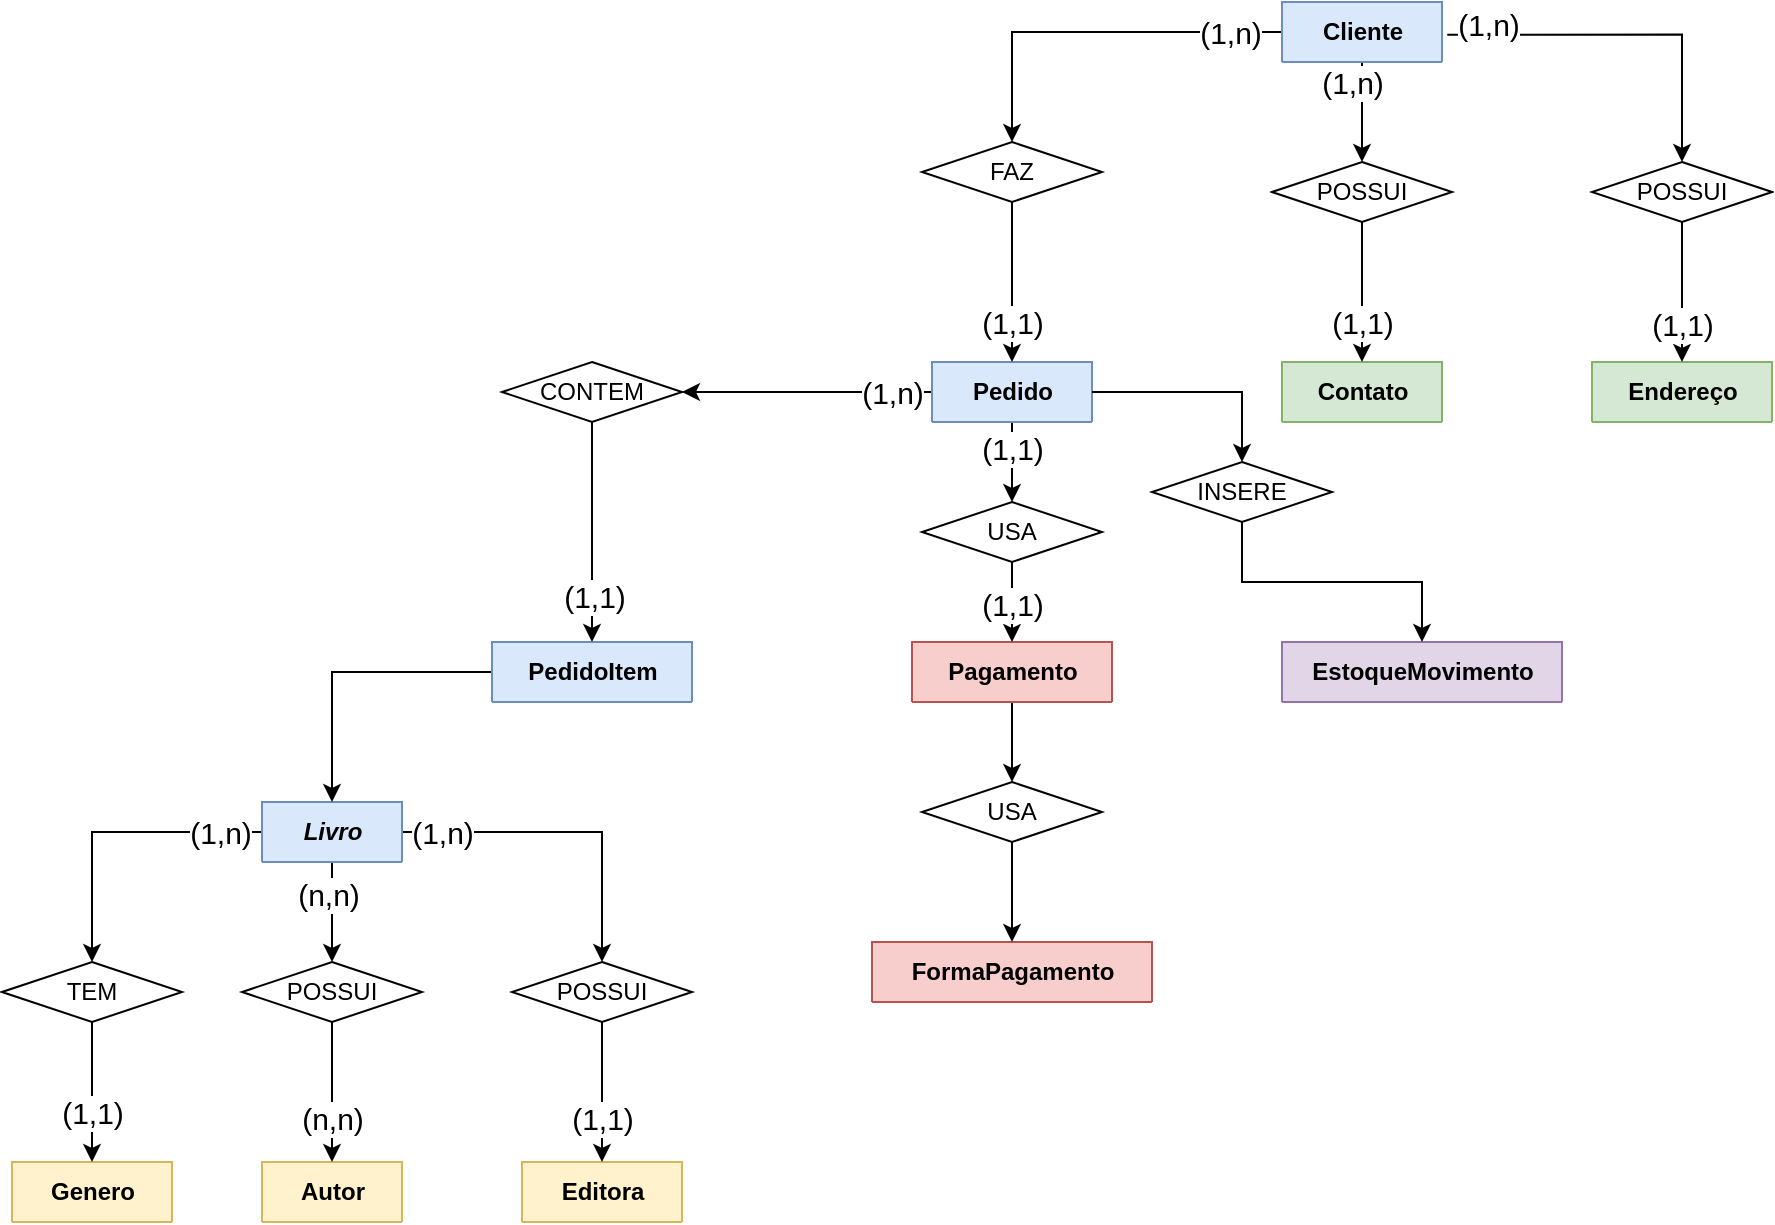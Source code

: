 <mxfile version="28.2.7">
  <diagram name="Page-1" id="A6GfApb17LVvyXrPqEE2">
    <mxGraphModel dx="2268" dy="794" grid="1" gridSize="10" guides="1" tooltips="1" connect="1" arrows="1" fold="1" page="1" pageScale="1" pageWidth="850" pageHeight="1100" math="0" shadow="0">
      <root>
        <mxCell id="0" />
        <mxCell id="1" parent="0" />
        <mxCell id="BMDY53nQwSwMSitKVLx5-186" style="edgeStyle=orthogonalEdgeStyle;rounded=0;orthogonalLoop=1;jettySize=auto;html=1;entryX=0.5;entryY=0;entryDx=0;entryDy=0;" edge="1" parent="1" source="BMDY53nQwSwMSitKVLx5-4" target="BMDY53nQwSwMSitKVLx5-185">
          <mxGeometry relative="1" as="geometry" />
        </mxCell>
        <mxCell id="BMDY53nQwSwMSitKVLx5-188" value="&lt;span style=&quot;font-size: 15px;&quot;&gt;(1,n)&lt;/span&gt;" style="edgeLabel;html=1;align=center;verticalAlign=middle;resizable=0;points=[];" vertex="1" connectable="0" parent="BMDY53nQwSwMSitKVLx5-186">
          <mxGeometry x="-0.686" y="1" relative="1" as="geometry">
            <mxPoint x="-6" y="2" as="offset" />
          </mxGeometry>
        </mxCell>
        <mxCell id="BMDY53nQwSwMSitKVLx5-300" style="edgeStyle=orthogonalEdgeStyle;rounded=0;orthogonalLoop=1;jettySize=auto;html=1;entryX=0.5;entryY=0;entryDx=0;entryDy=0;" edge="1" parent="1" source="BMDY53nQwSwMSitKVLx5-4" target="BMDY53nQwSwMSitKVLx5-299">
          <mxGeometry relative="1" as="geometry" />
        </mxCell>
        <mxCell id="BMDY53nQwSwMSitKVLx5-302" value="&lt;span style=&quot;font-size: 15px;&quot;&gt;(1,n)&lt;/span&gt;" style="edgeLabel;html=1;align=center;verticalAlign=middle;resizable=0;points=[];" vertex="1" connectable="0" parent="BMDY53nQwSwMSitKVLx5-300">
          <mxGeometry x="-0.914" y="-2" relative="1" as="geometry">
            <mxPoint x="-18" y="2" as="offset" />
          </mxGeometry>
        </mxCell>
        <mxCell id="BMDY53nQwSwMSitKVLx5-4" value="Cliente" style="shape=table;startSize=30;container=1;collapsible=1;childLayout=tableLayout;fixedRows=1;rowLines=0;fontStyle=1;align=center;resizeLast=1;html=1;fillColor=#dae8fc;strokeColor=#6c8ebf;" vertex="1" collapsed="1" parent="1">
          <mxGeometry x="135" y="130" width="80" height="30" as="geometry">
            <mxRectangle x="135" y="130" width="180" height="180" as="alternateBounds" />
          </mxGeometry>
        </mxCell>
        <mxCell id="BMDY53nQwSwMSitKVLx5-5" value="" style="shape=tableRow;horizontal=0;startSize=0;swimlaneHead=0;swimlaneBody=0;fillColor=none;collapsible=0;dropTarget=0;points=[[0,0.5],[1,0.5]];portConstraint=eastwest;top=0;left=0;right=0;bottom=1;" vertex="1" parent="BMDY53nQwSwMSitKVLx5-4">
          <mxGeometry y="30" width="180" height="30" as="geometry" />
        </mxCell>
        <mxCell id="BMDY53nQwSwMSitKVLx5-6" value="PK" style="shape=partialRectangle;connectable=0;fillColor=none;top=0;left=0;bottom=0;right=0;fontStyle=1;overflow=hidden;whiteSpace=wrap;html=1;" vertex="1" parent="BMDY53nQwSwMSitKVLx5-5">
          <mxGeometry width="30" height="30" as="geometry">
            <mxRectangle width="30" height="30" as="alternateBounds" />
          </mxGeometry>
        </mxCell>
        <mxCell id="BMDY53nQwSwMSitKVLx5-7" value="ClienteId" style="shape=partialRectangle;connectable=0;fillColor=none;top=0;left=0;bottom=0;right=0;align=left;spacingLeft=6;fontStyle=5;overflow=hidden;whiteSpace=wrap;html=1;" vertex="1" parent="BMDY53nQwSwMSitKVLx5-5">
          <mxGeometry x="30" width="150" height="30" as="geometry">
            <mxRectangle width="150" height="30" as="alternateBounds" />
          </mxGeometry>
        </mxCell>
        <mxCell id="BMDY53nQwSwMSitKVLx5-8" value="" style="shape=tableRow;horizontal=0;startSize=0;swimlaneHead=0;swimlaneBody=0;fillColor=none;collapsible=0;dropTarget=0;points=[[0,0.5],[1,0.5]];portConstraint=eastwest;top=0;left=0;right=0;bottom=0;" vertex="1" parent="BMDY53nQwSwMSitKVLx5-4">
          <mxGeometry y="60" width="180" height="30" as="geometry" />
        </mxCell>
        <mxCell id="BMDY53nQwSwMSitKVLx5-9" value="" style="shape=partialRectangle;connectable=0;fillColor=none;top=0;left=0;bottom=0;right=0;editable=1;overflow=hidden;whiteSpace=wrap;html=1;" vertex="1" parent="BMDY53nQwSwMSitKVLx5-8">
          <mxGeometry width="30" height="30" as="geometry">
            <mxRectangle width="30" height="30" as="alternateBounds" />
          </mxGeometry>
        </mxCell>
        <mxCell id="BMDY53nQwSwMSitKVLx5-10" value="NomeCompleto" style="shape=partialRectangle;connectable=0;fillColor=none;top=0;left=0;bottom=0;right=0;align=left;spacingLeft=6;overflow=hidden;whiteSpace=wrap;html=1;" vertex="1" parent="BMDY53nQwSwMSitKVLx5-8">
          <mxGeometry x="30" width="150" height="30" as="geometry">
            <mxRectangle width="150" height="30" as="alternateBounds" />
          </mxGeometry>
        </mxCell>
        <mxCell id="BMDY53nQwSwMSitKVLx5-11" value="" style="shape=tableRow;horizontal=0;startSize=0;swimlaneHead=0;swimlaneBody=0;fillColor=none;collapsible=0;dropTarget=0;points=[[0,0.5],[1,0.5]];portConstraint=eastwest;top=0;left=0;right=0;bottom=0;" vertex="1" parent="BMDY53nQwSwMSitKVLx5-4">
          <mxGeometry y="90" width="180" height="30" as="geometry" />
        </mxCell>
        <mxCell id="BMDY53nQwSwMSitKVLx5-12" value="" style="shape=partialRectangle;connectable=0;fillColor=none;top=0;left=0;bottom=0;right=0;editable=1;overflow=hidden;whiteSpace=wrap;html=1;" vertex="1" parent="BMDY53nQwSwMSitKVLx5-11">
          <mxGeometry width="30" height="30" as="geometry">
            <mxRectangle width="30" height="30" as="alternateBounds" />
          </mxGeometry>
        </mxCell>
        <mxCell id="BMDY53nQwSwMSitKVLx5-13" value="Documento" style="shape=partialRectangle;connectable=0;fillColor=none;top=0;left=0;bottom=0;right=0;align=left;spacingLeft=6;overflow=hidden;whiteSpace=wrap;html=1;fontStyle=2" vertex="1" parent="BMDY53nQwSwMSitKVLx5-11">
          <mxGeometry x="30" width="150" height="30" as="geometry">
            <mxRectangle width="150" height="30" as="alternateBounds" />
          </mxGeometry>
        </mxCell>
        <mxCell id="BMDY53nQwSwMSitKVLx5-14" value="" style="shape=tableRow;horizontal=0;startSize=0;swimlaneHead=0;swimlaneBody=0;fillColor=none;collapsible=0;dropTarget=0;points=[[0,0.5],[1,0.5]];portConstraint=eastwest;top=0;left=0;right=0;bottom=0;" vertex="1" parent="BMDY53nQwSwMSitKVLx5-4">
          <mxGeometry y="120" width="180" height="30" as="geometry" />
        </mxCell>
        <mxCell id="BMDY53nQwSwMSitKVLx5-15" value="" style="shape=partialRectangle;connectable=0;fillColor=none;top=0;left=0;bottom=0;right=0;editable=1;overflow=hidden;whiteSpace=wrap;html=1;" vertex="1" parent="BMDY53nQwSwMSitKVLx5-14">
          <mxGeometry width="30" height="30" as="geometry">
            <mxRectangle width="30" height="30" as="alternateBounds" />
          </mxGeometry>
        </mxCell>
        <mxCell id="BMDY53nQwSwMSitKVLx5-16" value="DataDeCadastro" style="shape=partialRectangle;connectable=0;fillColor=none;top=0;left=0;bottom=0;right=0;align=left;spacingLeft=6;overflow=hidden;whiteSpace=wrap;html=1;" vertex="1" parent="BMDY53nQwSwMSitKVLx5-14">
          <mxGeometry x="30" width="150" height="30" as="geometry">
            <mxRectangle width="150" height="30" as="alternateBounds" />
          </mxGeometry>
        </mxCell>
        <mxCell id="BMDY53nQwSwMSitKVLx5-125" style="shape=tableRow;horizontal=0;startSize=0;swimlaneHead=0;swimlaneBody=0;fillColor=none;collapsible=0;dropTarget=0;points=[[0,0.5],[1,0.5]];portConstraint=eastwest;top=0;left=0;right=0;bottom=0;" vertex="1" parent="BMDY53nQwSwMSitKVLx5-4">
          <mxGeometry y="150" width="180" height="30" as="geometry" />
        </mxCell>
        <mxCell id="BMDY53nQwSwMSitKVLx5-126" style="shape=partialRectangle;connectable=0;fillColor=none;top=0;left=0;bottom=0;right=0;editable=1;overflow=hidden;whiteSpace=wrap;html=1;" vertex="1" parent="BMDY53nQwSwMSitKVLx5-125">
          <mxGeometry width="30" height="30" as="geometry">
            <mxRectangle width="30" height="30" as="alternateBounds" />
          </mxGeometry>
        </mxCell>
        <mxCell id="BMDY53nQwSwMSitKVLx5-127" value="Ativo" style="shape=partialRectangle;connectable=0;fillColor=none;top=0;left=0;bottom=0;right=0;align=left;spacingLeft=6;overflow=hidden;whiteSpace=wrap;html=1;" vertex="1" parent="BMDY53nQwSwMSitKVLx5-125">
          <mxGeometry x="30" width="150" height="30" as="geometry">
            <mxRectangle width="150" height="30" as="alternateBounds" />
          </mxGeometry>
        </mxCell>
        <mxCell id="BMDY53nQwSwMSitKVLx5-17" value="Autor" style="shape=table;startSize=30;container=1;collapsible=1;childLayout=tableLayout;fixedRows=1;rowLines=0;fontStyle=1;align=center;resizeLast=1;html=1;fillColor=#fff2cc;strokeColor=#d6b656;" vertex="1" collapsed="1" parent="1">
          <mxGeometry x="-375" y="710" width="70" height="30" as="geometry">
            <mxRectangle x="1040" y="130" width="180" height="150" as="alternateBounds" />
          </mxGeometry>
        </mxCell>
        <mxCell id="BMDY53nQwSwMSitKVLx5-18" value="" style="shape=tableRow;horizontal=0;startSize=0;swimlaneHead=0;swimlaneBody=0;fillColor=none;collapsible=0;dropTarget=0;points=[[0,0.5],[1,0.5]];portConstraint=eastwest;top=0;left=0;right=0;bottom=1;" vertex="1" parent="BMDY53nQwSwMSitKVLx5-17">
          <mxGeometry y="30" width="180" height="30" as="geometry" />
        </mxCell>
        <mxCell id="BMDY53nQwSwMSitKVLx5-19" value="PK" style="shape=partialRectangle;connectable=0;fillColor=none;top=0;left=0;bottom=0;right=0;fontStyle=1;overflow=hidden;whiteSpace=wrap;html=1;" vertex="1" parent="BMDY53nQwSwMSitKVLx5-18">
          <mxGeometry width="30" height="30" as="geometry">
            <mxRectangle width="30" height="30" as="alternateBounds" />
          </mxGeometry>
        </mxCell>
        <mxCell id="BMDY53nQwSwMSitKVLx5-20" value="AutorId" style="shape=partialRectangle;connectable=0;fillColor=none;top=0;left=0;bottom=0;right=0;align=left;spacingLeft=6;fontStyle=5;overflow=hidden;whiteSpace=wrap;html=1;" vertex="1" parent="BMDY53nQwSwMSitKVLx5-18">
          <mxGeometry x="30" width="150" height="30" as="geometry">
            <mxRectangle width="150" height="30" as="alternateBounds" />
          </mxGeometry>
        </mxCell>
        <mxCell id="BMDY53nQwSwMSitKVLx5-21" value="" style="shape=tableRow;horizontal=0;startSize=0;swimlaneHead=0;swimlaneBody=0;fillColor=none;collapsible=0;dropTarget=0;points=[[0,0.5],[1,0.5]];portConstraint=eastwest;top=0;left=0;right=0;bottom=0;" vertex="1" parent="BMDY53nQwSwMSitKVLx5-17">
          <mxGeometry y="60" width="180" height="30" as="geometry" />
        </mxCell>
        <mxCell id="BMDY53nQwSwMSitKVLx5-22" value="" style="shape=partialRectangle;connectable=0;fillColor=none;top=0;left=0;bottom=0;right=0;editable=1;overflow=hidden;whiteSpace=wrap;html=1;" vertex="1" parent="BMDY53nQwSwMSitKVLx5-21">
          <mxGeometry width="30" height="30" as="geometry">
            <mxRectangle width="30" height="30" as="alternateBounds" />
          </mxGeometry>
        </mxCell>
        <mxCell id="BMDY53nQwSwMSitKVLx5-23" value="Nome" style="shape=partialRectangle;connectable=0;fillColor=none;top=0;left=0;bottom=0;right=0;align=left;spacingLeft=6;overflow=hidden;whiteSpace=wrap;html=1;" vertex="1" parent="BMDY53nQwSwMSitKVLx5-21">
          <mxGeometry x="30" width="150" height="30" as="geometry">
            <mxRectangle width="150" height="30" as="alternateBounds" />
          </mxGeometry>
        </mxCell>
        <mxCell id="BMDY53nQwSwMSitKVLx5-24" value="" style="shape=tableRow;horizontal=0;startSize=0;swimlaneHead=0;swimlaneBody=0;fillColor=none;collapsible=0;dropTarget=0;points=[[0,0.5],[1,0.5]];portConstraint=eastwest;top=0;left=0;right=0;bottom=0;" vertex="1" parent="BMDY53nQwSwMSitKVLx5-17">
          <mxGeometry y="90" width="180" height="30" as="geometry" />
        </mxCell>
        <mxCell id="BMDY53nQwSwMSitKVLx5-25" value="" style="shape=partialRectangle;connectable=0;fillColor=none;top=0;left=0;bottom=0;right=0;editable=1;overflow=hidden;whiteSpace=wrap;html=1;" vertex="1" parent="BMDY53nQwSwMSitKVLx5-24">
          <mxGeometry width="30" height="30" as="geometry">
            <mxRectangle width="30" height="30" as="alternateBounds" />
          </mxGeometry>
        </mxCell>
        <mxCell id="BMDY53nQwSwMSitKVLx5-26" value="NomeArtistico" style="shape=partialRectangle;connectable=0;fillColor=none;top=0;left=0;bottom=0;right=0;align=left;spacingLeft=6;overflow=hidden;whiteSpace=wrap;html=1;fontStyle=2" vertex="1" parent="BMDY53nQwSwMSitKVLx5-24">
          <mxGeometry x="30" width="150" height="30" as="geometry">
            <mxRectangle width="150" height="30" as="alternateBounds" />
          </mxGeometry>
        </mxCell>
        <mxCell id="BMDY53nQwSwMSitKVLx5-27" value="" style="shape=tableRow;horizontal=0;startSize=0;swimlaneHead=0;swimlaneBody=0;fillColor=none;collapsible=0;dropTarget=0;points=[[0,0.5],[1,0.5]];portConstraint=eastwest;top=0;left=0;right=0;bottom=0;" vertex="1" parent="BMDY53nQwSwMSitKVLx5-17">
          <mxGeometry y="120" width="180" height="30" as="geometry" />
        </mxCell>
        <mxCell id="BMDY53nQwSwMSitKVLx5-28" value="" style="shape=partialRectangle;connectable=0;fillColor=none;top=0;left=0;bottom=0;right=0;editable=1;overflow=hidden;whiteSpace=wrap;html=1;" vertex="1" parent="BMDY53nQwSwMSitKVLx5-27">
          <mxGeometry width="30" height="30" as="geometry">
            <mxRectangle width="30" height="30" as="alternateBounds" />
          </mxGeometry>
        </mxCell>
        <mxCell id="BMDY53nQwSwMSitKVLx5-29" value="Biografia" style="shape=partialRectangle;connectable=0;fillColor=none;top=0;left=0;bottom=0;right=0;align=left;spacingLeft=6;overflow=hidden;whiteSpace=wrap;html=1;" vertex="1" parent="BMDY53nQwSwMSitKVLx5-27">
          <mxGeometry x="30" width="150" height="30" as="geometry">
            <mxRectangle width="150" height="30" as="alternateBounds" />
          </mxGeometry>
        </mxCell>
        <mxCell id="BMDY53nQwSwMSitKVLx5-30" value="Endereço" style="shape=table;startSize=30;container=1;collapsible=1;childLayout=tableLayout;fixedRows=1;rowLines=0;fontStyle=1;align=center;resizeLast=1;html=1;fillColor=#d5e8d4;strokeColor=#82b366;" vertex="1" collapsed="1" parent="1">
          <mxGeometry x="290" y="310" width="90" height="30" as="geometry">
            <mxRectangle x="380" y="150" width="180" height="330" as="alternateBounds" />
          </mxGeometry>
        </mxCell>
        <mxCell id="BMDY53nQwSwMSitKVLx5-31" value="" style="shape=tableRow;horizontal=0;startSize=0;swimlaneHead=0;swimlaneBody=0;fillColor=none;collapsible=0;dropTarget=0;points=[[0,0.5],[1,0.5]];portConstraint=eastwest;top=0;left=0;right=0;bottom=1;" vertex="1" parent="BMDY53nQwSwMSitKVLx5-30">
          <mxGeometry y="30" width="180" height="30" as="geometry" />
        </mxCell>
        <mxCell id="BMDY53nQwSwMSitKVLx5-32" value="PK" style="shape=partialRectangle;connectable=0;fillColor=none;top=0;left=0;bottom=0;right=0;fontStyle=1;overflow=hidden;whiteSpace=wrap;html=1;" vertex="1" parent="BMDY53nQwSwMSitKVLx5-31">
          <mxGeometry width="30" height="30" as="geometry">
            <mxRectangle width="30" height="30" as="alternateBounds" />
          </mxGeometry>
        </mxCell>
        <mxCell id="BMDY53nQwSwMSitKVLx5-33" value="EnderecoId" style="shape=partialRectangle;connectable=0;fillColor=none;top=0;left=0;bottom=0;right=0;align=left;spacingLeft=6;fontStyle=5;overflow=hidden;whiteSpace=wrap;html=1;" vertex="1" parent="BMDY53nQwSwMSitKVLx5-31">
          <mxGeometry x="30" width="150" height="30" as="geometry">
            <mxRectangle width="150" height="30" as="alternateBounds" />
          </mxGeometry>
        </mxCell>
        <mxCell id="BMDY53nQwSwMSitKVLx5-34" value="" style="shape=tableRow;horizontal=0;startSize=0;swimlaneHead=0;swimlaneBody=0;fillColor=none;collapsible=0;dropTarget=0;points=[[0,0.5],[1,0.5]];portConstraint=eastwest;top=0;left=0;right=0;bottom=0;" vertex="1" parent="BMDY53nQwSwMSitKVLx5-30">
          <mxGeometry y="60" width="180" height="30" as="geometry" />
        </mxCell>
        <mxCell id="BMDY53nQwSwMSitKVLx5-35" value="" style="shape=partialRectangle;connectable=0;fillColor=none;top=0;left=0;bottom=0;right=0;editable=1;overflow=hidden;whiteSpace=wrap;html=1;" vertex="1" parent="BMDY53nQwSwMSitKVLx5-34">
          <mxGeometry width="30" height="30" as="geometry">
            <mxRectangle width="30" height="30" as="alternateBounds" />
          </mxGeometry>
        </mxCell>
        <mxCell id="BMDY53nQwSwMSitKVLx5-36" value="Logradouro" style="shape=partialRectangle;connectable=0;fillColor=none;top=0;left=0;bottom=0;right=0;align=left;spacingLeft=6;overflow=hidden;whiteSpace=wrap;html=1;" vertex="1" parent="BMDY53nQwSwMSitKVLx5-34">
          <mxGeometry x="30" width="150" height="30" as="geometry">
            <mxRectangle width="150" height="30" as="alternateBounds" />
          </mxGeometry>
        </mxCell>
        <mxCell id="BMDY53nQwSwMSitKVLx5-37" value="" style="shape=tableRow;horizontal=0;startSize=0;swimlaneHead=0;swimlaneBody=0;fillColor=none;collapsible=0;dropTarget=0;points=[[0,0.5],[1,0.5]];portConstraint=eastwest;top=0;left=0;right=0;bottom=0;" vertex="1" parent="BMDY53nQwSwMSitKVLx5-30">
          <mxGeometry y="90" width="180" height="30" as="geometry" />
        </mxCell>
        <mxCell id="BMDY53nQwSwMSitKVLx5-38" value="" style="shape=partialRectangle;connectable=0;fillColor=none;top=0;left=0;bottom=0;right=0;editable=1;overflow=hidden;whiteSpace=wrap;html=1;" vertex="1" parent="BMDY53nQwSwMSitKVLx5-37">
          <mxGeometry width="30" height="30" as="geometry">
            <mxRectangle width="30" height="30" as="alternateBounds" />
          </mxGeometry>
        </mxCell>
        <mxCell id="BMDY53nQwSwMSitKVLx5-39" value="Numero" style="shape=partialRectangle;connectable=0;fillColor=none;top=0;left=0;bottom=0;right=0;align=left;spacingLeft=6;overflow=hidden;whiteSpace=wrap;html=1;" vertex="1" parent="BMDY53nQwSwMSitKVLx5-37">
          <mxGeometry x="30" width="150" height="30" as="geometry">
            <mxRectangle width="150" height="30" as="alternateBounds" />
          </mxGeometry>
        </mxCell>
        <mxCell id="BMDY53nQwSwMSitKVLx5-40" value="" style="shape=tableRow;horizontal=0;startSize=0;swimlaneHead=0;swimlaneBody=0;fillColor=none;collapsible=0;dropTarget=0;points=[[0,0.5],[1,0.5]];portConstraint=eastwest;top=0;left=0;right=0;bottom=0;" vertex="1" parent="BMDY53nQwSwMSitKVLx5-30">
          <mxGeometry y="120" width="180" height="30" as="geometry" />
        </mxCell>
        <mxCell id="BMDY53nQwSwMSitKVLx5-41" value="" style="shape=partialRectangle;connectable=0;fillColor=none;top=0;left=0;bottom=0;right=0;editable=1;overflow=hidden;whiteSpace=wrap;html=1;" vertex="1" parent="BMDY53nQwSwMSitKVLx5-40">
          <mxGeometry width="30" height="30" as="geometry">
            <mxRectangle width="30" height="30" as="alternateBounds" />
          </mxGeometry>
        </mxCell>
        <mxCell id="BMDY53nQwSwMSitKVLx5-42" value="Complemento" style="shape=partialRectangle;connectable=0;fillColor=none;top=0;left=0;bottom=0;right=0;align=left;spacingLeft=6;overflow=hidden;whiteSpace=wrap;html=1;" vertex="1" parent="BMDY53nQwSwMSitKVLx5-40">
          <mxGeometry x="30" width="150" height="30" as="geometry">
            <mxRectangle width="150" height="30" as="alternateBounds" />
          </mxGeometry>
        </mxCell>
        <mxCell id="BMDY53nQwSwMSitKVLx5-128" style="shape=tableRow;horizontal=0;startSize=0;swimlaneHead=0;swimlaneBody=0;fillColor=none;collapsible=0;dropTarget=0;points=[[0,0.5],[1,0.5]];portConstraint=eastwest;top=0;left=0;right=0;bottom=0;" vertex="1" parent="BMDY53nQwSwMSitKVLx5-30">
          <mxGeometry y="150" width="180" height="30" as="geometry" />
        </mxCell>
        <mxCell id="BMDY53nQwSwMSitKVLx5-129" style="shape=partialRectangle;connectable=0;fillColor=none;top=0;left=0;bottom=0;right=0;editable=1;overflow=hidden;whiteSpace=wrap;html=1;" vertex="1" parent="BMDY53nQwSwMSitKVLx5-128">
          <mxGeometry width="30" height="30" as="geometry">
            <mxRectangle width="30" height="30" as="alternateBounds" />
          </mxGeometry>
        </mxCell>
        <mxCell id="BMDY53nQwSwMSitKVLx5-130" value="Bairro" style="shape=partialRectangle;connectable=0;fillColor=none;top=0;left=0;bottom=0;right=0;align=left;spacingLeft=6;overflow=hidden;whiteSpace=wrap;html=1;" vertex="1" parent="BMDY53nQwSwMSitKVLx5-128">
          <mxGeometry x="30" width="150" height="30" as="geometry">
            <mxRectangle width="150" height="30" as="alternateBounds" />
          </mxGeometry>
        </mxCell>
        <mxCell id="BMDY53nQwSwMSitKVLx5-131" style="shape=tableRow;horizontal=0;startSize=0;swimlaneHead=0;swimlaneBody=0;fillColor=none;collapsible=0;dropTarget=0;points=[[0,0.5],[1,0.5]];portConstraint=eastwest;top=0;left=0;right=0;bottom=0;" vertex="1" parent="BMDY53nQwSwMSitKVLx5-30">
          <mxGeometry y="180" width="180" height="30" as="geometry" />
        </mxCell>
        <mxCell id="BMDY53nQwSwMSitKVLx5-132" style="shape=partialRectangle;connectable=0;fillColor=none;top=0;left=0;bottom=0;right=0;editable=1;overflow=hidden;whiteSpace=wrap;html=1;" vertex="1" parent="BMDY53nQwSwMSitKVLx5-131">
          <mxGeometry width="30" height="30" as="geometry">
            <mxRectangle width="30" height="30" as="alternateBounds" />
          </mxGeometry>
        </mxCell>
        <mxCell id="BMDY53nQwSwMSitKVLx5-133" value="Cidade" style="shape=partialRectangle;connectable=0;fillColor=none;top=0;left=0;bottom=0;right=0;align=left;spacingLeft=6;overflow=hidden;whiteSpace=wrap;html=1;" vertex="1" parent="BMDY53nQwSwMSitKVLx5-131">
          <mxGeometry x="30" width="150" height="30" as="geometry">
            <mxRectangle width="150" height="30" as="alternateBounds" />
          </mxGeometry>
        </mxCell>
        <mxCell id="BMDY53nQwSwMSitKVLx5-134" style="shape=tableRow;horizontal=0;startSize=0;swimlaneHead=0;swimlaneBody=0;fillColor=none;collapsible=0;dropTarget=0;points=[[0,0.5],[1,0.5]];portConstraint=eastwest;top=0;left=0;right=0;bottom=0;" vertex="1" parent="BMDY53nQwSwMSitKVLx5-30">
          <mxGeometry y="210" width="180" height="30" as="geometry" />
        </mxCell>
        <mxCell id="BMDY53nQwSwMSitKVLx5-135" style="shape=partialRectangle;connectable=0;fillColor=none;top=0;left=0;bottom=0;right=0;editable=1;overflow=hidden;whiteSpace=wrap;html=1;" vertex="1" parent="BMDY53nQwSwMSitKVLx5-134">
          <mxGeometry width="30" height="30" as="geometry">
            <mxRectangle width="30" height="30" as="alternateBounds" />
          </mxGeometry>
        </mxCell>
        <mxCell id="BMDY53nQwSwMSitKVLx5-136" value="Estado" style="shape=partialRectangle;connectable=0;fillColor=none;top=0;left=0;bottom=0;right=0;align=left;spacingLeft=6;overflow=hidden;whiteSpace=wrap;html=1;" vertex="1" parent="BMDY53nQwSwMSitKVLx5-134">
          <mxGeometry x="30" width="150" height="30" as="geometry">
            <mxRectangle width="150" height="30" as="alternateBounds" />
          </mxGeometry>
        </mxCell>
        <mxCell id="BMDY53nQwSwMSitKVLx5-137" style="shape=tableRow;horizontal=0;startSize=0;swimlaneHead=0;swimlaneBody=0;fillColor=none;collapsible=0;dropTarget=0;points=[[0,0.5],[1,0.5]];portConstraint=eastwest;top=0;left=0;right=0;bottom=0;" vertex="1" parent="BMDY53nQwSwMSitKVLx5-30">
          <mxGeometry y="240" width="180" height="30" as="geometry" />
        </mxCell>
        <mxCell id="BMDY53nQwSwMSitKVLx5-138" style="shape=partialRectangle;connectable=0;fillColor=none;top=0;left=0;bottom=0;right=0;editable=1;overflow=hidden;whiteSpace=wrap;html=1;" vertex="1" parent="BMDY53nQwSwMSitKVLx5-137">
          <mxGeometry width="30" height="30" as="geometry">
            <mxRectangle width="30" height="30" as="alternateBounds" />
          </mxGeometry>
        </mxCell>
        <mxCell id="BMDY53nQwSwMSitKVLx5-139" value="CEP" style="shape=partialRectangle;connectable=0;fillColor=none;top=0;left=0;bottom=0;right=0;align=left;spacingLeft=6;overflow=hidden;whiteSpace=wrap;html=1;" vertex="1" parent="BMDY53nQwSwMSitKVLx5-137">
          <mxGeometry x="30" width="150" height="30" as="geometry">
            <mxRectangle width="150" height="30" as="alternateBounds" />
          </mxGeometry>
        </mxCell>
        <mxCell id="BMDY53nQwSwMSitKVLx5-149" style="shape=tableRow;horizontal=0;startSize=0;swimlaneHead=0;swimlaneBody=0;fillColor=none;collapsible=0;dropTarget=0;points=[[0,0.5],[1,0.5]];portConstraint=eastwest;top=0;left=0;right=0;bottom=0;" vertex="1" parent="BMDY53nQwSwMSitKVLx5-30">
          <mxGeometry y="270" width="180" height="30" as="geometry" />
        </mxCell>
        <mxCell id="BMDY53nQwSwMSitKVLx5-150" style="shape=partialRectangle;connectable=0;fillColor=none;top=0;left=0;bottom=0;right=0;editable=1;overflow=hidden;whiteSpace=wrap;html=1;" vertex="1" parent="BMDY53nQwSwMSitKVLx5-149">
          <mxGeometry width="30" height="30" as="geometry">
            <mxRectangle width="30" height="30" as="alternateBounds" />
          </mxGeometry>
        </mxCell>
        <mxCell id="BMDY53nQwSwMSitKVLx5-151" value="Pais" style="shape=partialRectangle;connectable=0;fillColor=none;top=0;left=0;bottom=0;right=0;align=left;spacingLeft=6;overflow=hidden;whiteSpace=wrap;html=1;" vertex="1" parent="BMDY53nQwSwMSitKVLx5-149">
          <mxGeometry x="30" width="150" height="30" as="geometry">
            <mxRectangle width="150" height="30" as="alternateBounds" />
          </mxGeometry>
        </mxCell>
        <mxCell id="BMDY53nQwSwMSitKVLx5-152" style="shape=tableRow;horizontal=0;startSize=0;swimlaneHead=0;swimlaneBody=0;fillColor=none;collapsible=0;dropTarget=0;points=[[0,0.5],[1,0.5]];portConstraint=eastwest;top=0;left=0;right=0;bottom=0;" vertex="1" parent="BMDY53nQwSwMSitKVLx5-30">
          <mxGeometry y="300" width="180" height="30" as="geometry" />
        </mxCell>
        <mxCell id="BMDY53nQwSwMSitKVLx5-153" style="shape=partialRectangle;connectable=0;fillColor=none;top=0;left=0;bottom=0;right=0;editable=1;overflow=hidden;whiteSpace=wrap;html=1;" vertex="1" parent="BMDY53nQwSwMSitKVLx5-152">
          <mxGeometry width="30" height="30" as="geometry">
            <mxRectangle width="30" height="30" as="alternateBounds" />
          </mxGeometry>
        </mxCell>
        <mxCell id="BMDY53nQwSwMSitKVLx5-154" value="TipoEndereco" style="shape=partialRectangle;connectable=0;fillColor=none;top=0;left=0;bottom=0;right=0;align=left;spacingLeft=6;overflow=hidden;whiteSpace=wrap;html=1;" vertex="1" parent="BMDY53nQwSwMSitKVLx5-152">
          <mxGeometry x="30" width="150" height="30" as="geometry">
            <mxRectangle width="150" height="30" as="alternateBounds" />
          </mxGeometry>
        </mxCell>
        <mxCell id="BMDY53nQwSwMSitKVLx5-43" value="Contato" style="shape=table;startSize=30;container=1;collapsible=1;childLayout=tableLayout;fixedRows=1;rowLines=0;fontStyle=1;align=center;resizeLast=1;html=1;fillColor=#d5e8d4;strokeColor=#82b366;" vertex="1" collapsed="1" parent="1">
          <mxGeometry x="135" y="310" width="80" height="30" as="geometry">
            <mxRectangle x="135" y="310" width="180" height="190" as="alternateBounds" />
          </mxGeometry>
        </mxCell>
        <mxCell id="BMDY53nQwSwMSitKVLx5-44" value="" style="shape=tableRow;horizontal=0;startSize=0;swimlaneHead=0;swimlaneBody=0;fillColor=none;collapsible=0;dropTarget=0;points=[[0,0.5],[1,0.5]];portConstraint=eastwest;top=0;left=0;right=0;bottom=1;" vertex="1" parent="BMDY53nQwSwMSitKVLx5-43">
          <mxGeometry y="30" width="180" height="30" as="geometry" />
        </mxCell>
        <mxCell id="BMDY53nQwSwMSitKVLx5-45" value="PK" style="shape=partialRectangle;connectable=0;fillColor=none;top=0;left=0;bottom=0;right=0;fontStyle=1;overflow=hidden;whiteSpace=wrap;html=1;" vertex="1" parent="BMDY53nQwSwMSitKVLx5-44">
          <mxGeometry width="30" height="30" as="geometry">
            <mxRectangle width="30" height="30" as="alternateBounds" />
          </mxGeometry>
        </mxCell>
        <mxCell id="BMDY53nQwSwMSitKVLx5-46" value="ContatoId" style="shape=partialRectangle;connectable=0;fillColor=none;top=0;left=0;bottom=0;right=0;align=left;spacingLeft=6;fontStyle=5;overflow=hidden;whiteSpace=wrap;html=1;" vertex="1" parent="BMDY53nQwSwMSitKVLx5-44">
          <mxGeometry x="30" width="150" height="30" as="geometry">
            <mxRectangle width="150" height="30" as="alternateBounds" />
          </mxGeometry>
        </mxCell>
        <mxCell id="BMDY53nQwSwMSitKVLx5-47" value="" style="shape=tableRow;horizontal=0;startSize=0;swimlaneHead=0;swimlaneBody=0;fillColor=none;collapsible=0;dropTarget=0;points=[[0,0.5],[1,0.5]];portConstraint=eastwest;top=0;left=0;right=0;bottom=0;" vertex="1" parent="BMDY53nQwSwMSitKVLx5-43">
          <mxGeometry y="60" width="180" height="40" as="geometry" />
        </mxCell>
        <mxCell id="BMDY53nQwSwMSitKVLx5-48" value="" style="shape=partialRectangle;connectable=0;fillColor=none;top=0;left=0;bottom=0;right=0;editable=1;overflow=hidden;whiteSpace=wrap;html=1;" vertex="1" parent="BMDY53nQwSwMSitKVLx5-47">
          <mxGeometry width="30" height="40" as="geometry">
            <mxRectangle width="30" height="40" as="alternateBounds" />
          </mxGeometry>
        </mxCell>
        <mxCell id="BMDY53nQwSwMSitKVLx5-49" value="TipoDeContato" style="shape=partialRectangle;connectable=0;fillColor=none;top=0;left=0;bottom=0;right=0;align=left;spacingLeft=6;overflow=hidden;whiteSpace=wrap;html=1;" vertex="1" parent="BMDY53nQwSwMSitKVLx5-47">
          <mxGeometry x="30" width="150" height="40" as="geometry">
            <mxRectangle width="150" height="40" as="alternateBounds" />
          </mxGeometry>
        </mxCell>
        <mxCell id="BMDY53nQwSwMSitKVLx5-50" value="" style="shape=tableRow;horizontal=0;startSize=0;swimlaneHead=0;swimlaneBody=0;fillColor=none;collapsible=0;dropTarget=0;points=[[0,0.5],[1,0.5]];portConstraint=eastwest;top=0;left=0;right=0;bottom=0;" vertex="1" parent="BMDY53nQwSwMSitKVLx5-43">
          <mxGeometry y="100" width="180" height="30" as="geometry" />
        </mxCell>
        <mxCell id="BMDY53nQwSwMSitKVLx5-51" value="" style="shape=partialRectangle;connectable=0;fillColor=none;top=0;left=0;bottom=0;right=0;editable=1;overflow=hidden;whiteSpace=wrap;html=1;" vertex="1" parent="BMDY53nQwSwMSitKVLx5-50">
          <mxGeometry width="30" height="30" as="geometry">
            <mxRectangle width="30" height="30" as="alternateBounds" />
          </mxGeometry>
        </mxCell>
        <mxCell id="BMDY53nQwSwMSitKVLx5-52" value="Valor" style="shape=partialRectangle;connectable=0;fillColor=none;top=0;left=0;bottom=0;right=0;align=left;spacingLeft=6;overflow=hidden;whiteSpace=wrap;html=1;" vertex="1" parent="BMDY53nQwSwMSitKVLx5-50">
          <mxGeometry x="30" width="150" height="30" as="geometry">
            <mxRectangle width="150" height="30" as="alternateBounds" />
          </mxGeometry>
        </mxCell>
        <mxCell id="BMDY53nQwSwMSitKVLx5-53" value="" style="shape=tableRow;horizontal=0;startSize=0;swimlaneHead=0;swimlaneBody=0;fillColor=none;collapsible=0;dropTarget=0;points=[[0,0.5],[1,0.5]];portConstraint=eastwest;top=0;left=0;right=0;bottom=0;" vertex="1" parent="BMDY53nQwSwMSitKVLx5-43">
          <mxGeometry y="130" width="180" height="30" as="geometry" />
        </mxCell>
        <mxCell id="BMDY53nQwSwMSitKVLx5-54" value="" style="shape=partialRectangle;connectable=0;fillColor=none;top=0;left=0;bottom=0;right=0;editable=1;overflow=hidden;whiteSpace=wrap;html=1;" vertex="1" parent="BMDY53nQwSwMSitKVLx5-53">
          <mxGeometry width="30" height="30" as="geometry">
            <mxRectangle width="30" height="30" as="alternateBounds" />
          </mxGeometry>
        </mxCell>
        <mxCell id="BMDY53nQwSwMSitKVLx5-55" value="Validado" style="shape=partialRectangle;connectable=0;fillColor=none;top=0;left=0;bottom=0;right=0;align=left;spacingLeft=6;overflow=hidden;whiteSpace=wrap;html=1;" vertex="1" parent="BMDY53nQwSwMSitKVLx5-53">
          <mxGeometry x="30" width="150" height="30" as="geometry">
            <mxRectangle width="150" height="30" as="alternateBounds" />
          </mxGeometry>
        </mxCell>
        <mxCell id="BMDY53nQwSwMSitKVLx5-182" style="shape=tableRow;horizontal=0;startSize=0;swimlaneHead=0;swimlaneBody=0;fillColor=none;collapsible=0;dropTarget=0;points=[[0,0.5],[1,0.5]];portConstraint=eastwest;top=0;left=0;right=0;bottom=0;" vertex="1" parent="BMDY53nQwSwMSitKVLx5-43">
          <mxGeometry y="160" width="180" height="30" as="geometry" />
        </mxCell>
        <mxCell id="BMDY53nQwSwMSitKVLx5-183" style="shape=partialRectangle;connectable=0;fillColor=none;top=0;left=0;bottom=0;right=0;editable=1;overflow=hidden;whiteSpace=wrap;html=1;" vertex="1" parent="BMDY53nQwSwMSitKVLx5-182">
          <mxGeometry width="30" height="30" as="geometry">
            <mxRectangle width="30" height="30" as="alternateBounds" />
          </mxGeometry>
        </mxCell>
        <mxCell id="BMDY53nQwSwMSitKVLx5-184" value="Preferencial" style="shape=partialRectangle;connectable=0;fillColor=none;top=0;left=0;bottom=0;right=0;align=left;spacingLeft=6;overflow=hidden;whiteSpace=wrap;html=1;" vertex="1" parent="BMDY53nQwSwMSitKVLx5-182">
          <mxGeometry x="30" width="150" height="30" as="geometry">
            <mxRectangle width="150" height="30" as="alternateBounds" />
          </mxGeometry>
        </mxCell>
        <mxCell id="BMDY53nQwSwMSitKVLx5-174" value="" style="edgeStyle=orthogonalEdgeStyle;rounded=0;orthogonalLoop=1;jettySize=auto;html=1;entryX=0.5;entryY=0;entryDx=0;entryDy=0;exitX=1.033;exitY=0.544;exitDx=0;exitDy=0;exitPerimeter=0;" edge="1" parent="1" source="BMDY53nQwSwMSitKVLx5-4" target="BMDY53nQwSwMSitKVLx5-170">
          <mxGeometry relative="1" as="geometry">
            <mxPoint x="340" y="130" as="sourcePoint" />
            <mxPoint x="360" y="200" as="targetPoint" />
            <Array as="points" />
          </mxGeometry>
        </mxCell>
        <mxCell id="BMDY53nQwSwMSitKVLx5-176" value="&lt;span style=&quot;font-size: 15px;&quot;&gt;(1,n)&lt;/span&gt;" style="edgeLabel;html=1;align=center;verticalAlign=middle;resizable=0;points=[];" vertex="1" connectable="0" parent="BMDY53nQwSwMSitKVLx5-174">
          <mxGeometry x="-0.925" y="-1" relative="1" as="geometry">
            <mxPoint x="13" y="-7" as="offset" />
          </mxGeometry>
        </mxCell>
        <mxCell id="BMDY53nQwSwMSitKVLx5-177" style="edgeStyle=orthogonalEdgeStyle;rounded=0;orthogonalLoop=1;jettySize=auto;html=1;entryX=0.5;entryY=0;entryDx=0;entryDy=0;" edge="1" parent="1" source="BMDY53nQwSwMSitKVLx5-170" target="BMDY53nQwSwMSitKVLx5-30">
          <mxGeometry relative="1" as="geometry">
            <mxPoint x="350" y="340" as="targetPoint" />
          </mxGeometry>
        </mxCell>
        <mxCell id="BMDY53nQwSwMSitKVLx5-178" value="&lt;span style=&quot;font-size: 15px;&quot;&gt;(1,1)&lt;/span&gt;" style="edgeLabel;html=1;align=center;verticalAlign=middle;resizable=0;points=[];" vertex="1" connectable="0" parent="BMDY53nQwSwMSitKVLx5-177">
          <mxGeometry x="0.793" relative="1" as="geometry">
            <mxPoint y="-12" as="offset" />
          </mxGeometry>
        </mxCell>
        <mxCell id="BMDY53nQwSwMSitKVLx5-170" value="POSSUI" style="shape=rhombus;perimeter=rhombusPerimeter;whiteSpace=wrap;html=1;align=center;" vertex="1" parent="1">
          <mxGeometry x="290" y="210" width="90" height="30" as="geometry" />
        </mxCell>
        <mxCell id="BMDY53nQwSwMSitKVLx5-187" style="edgeStyle=orthogonalEdgeStyle;rounded=0;orthogonalLoop=1;jettySize=auto;html=1;entryX=0.5;entryY=0;entryDx=0;entryDy=0;" edge="1" parent="1" source="BMDY53nQwSwMSitKVLx5-185" target="BMDY53nQwSwMSitKVLx5-43">
          <mxGeometry relative="1" as="geometry" />
        </mxCell>
        <mxCell id="BMDY53nQwSwMSitKVLx5-189" value="&lt;span style=&quot;font-size: 15px;&quot;&gt;(1,1)&lt;/span&gt;" style="edgeLabel;html=1;align=center;verticalAlign=middle;resizable=0;points=[];" vertex="1" connectable="0" parent="BMDY53nQwSwMSitKVLx5-187">
          <mxGeometry x="0.747" y="-1" relative="1" as="geometry">
            <mxPoint x="1" y="-11" as="offset" />
          </mxGeometry>
        </mxCell>
        <mxCell id="BMDY53nQwSwMSitKVLx5-185" value="POSSUI" style="shape=rhombus;perimeter=rhombusPerimeter;whiteSpace=wrap;html=1;align=center;" vertex="1" parent="1">
          <mxGeometry x="130" y="210" width="90" height="30" as="geometry" />
        </mxCell>
        <mxCell id="BMDY53nQwSwMSitKVLx5-192" value="Editora" style="shape=table;startSize=30;container=1;collapsible=1;childLayout=tableLayout;fixedRows=1;rowLines=0;fontStyle=1;align=center;resizeLast=1;html=1;fillColor=#fff2cc;strokeColor=#d6b656;" vertex="1" collapsed="1" parent="1">
          <mxGeometry x="-245" y="710" width="80" height="30" as="geometry">
            <mxRectangle x="340" y="30" width="180" height="120" as="alternateBounds" />
          </mxGeometry>
        </mxCell>
        <mxCell id="BMDY53nQwSwMSitKVLx5-193" value="" style="shape=tableRow;horizontal=0;startSize=0;swimlaneHead=0;swimlaneBody=0;fillColor=none;collapsible=0;dropTarget=0;points=[[0,0.5],[1,0.5]];portConstraint=eastwest;top=0;left=0;right=0;bottom=1;" vertex="1" parent="BMDY53nQwSwMSitKVLx5-192">
          <mxGeometry y="30" width="180" height="30" as="geometry" />
        </mxCell>
        <mxCell id="BMDY53nQwSwMSitKVLx5-194" value="PK" style="shape=partialRectangle;connectable=0;fillColor=none;top=0;left=0;bottom=0;right=0;fontStyle=1;overflow=hidden;whiteSpace=wrap;html=1;" vertex="1" parent="BMDY53nQwSwMSitKVLx5-193">
          <mxGeometry width="30" height="30" as="geometry">
            <mxRectangle width="30" height="30" as="alternateBounds" />
          </mxGeometry>
        </mxCell>
        <mxCell id="BMDY53nQwSwMSitKVLx5-195" value="EditoraId" style="shape=partialRectangle;connectable=0;fillColor=none;top=0;left=0;bottom=0;right=0;align=left;spacingLeft=6;fontStyle=5;overflow=hidden;whiteSpace=wrap;html=1;" vertex="1" parent="BMDY53nQwSwMSitKVLx5-193">
          <mxGeometry x="30" width="150" height="30" as="geometry">
            <mxRectangle width="150" height="30" as="alternateBounds" />
          </mxGeometry>
        </mxCell>
        <mxCell id="BMDY53nQwSwMSitKVLx5-196" value="" style="shape=tableRow;horizontal=0;startSize=0;swimlaneHead=0;swimlaneBody=0;fillColor=none;collapsible=0;dropTarget=0;points=[[0,0.5],[1,0.5]];portConstraint=eastwest;top=0;left=0;right=0;bottom=0;" vertex="1" parent="BMDY53nQwSwMSitKVLx5-192">
          <mxGeometry y="60" width="180" height="30" as="geometry" />
        </mxCell>
        <mxCell id="BMDY53nQwSwMSitKVLx5-197" value="" style="shape=partialRectangle;connectable=0;fillColor=none;top=0;left=0;bottom=0;right=0;editable=1;overflow=hidden;whiteSpace=wrap;html=1;" vertex="1" parent="BMDY53nQwSwMSitKVLx5-196">
          <mxGeometry width="30" height="30" as="geometry">
            <mxRectangle width="30" height="30" as="alternateBounds" />
          </mxGeometry>
        </mxCell>
        <mxCell id="BMDY53nQwSwMSitKVLx5-198" value="Nome" style="shape=partialRectangle;connectable=0;fillColor=none;top=0;left=0;bottom=0;right=0;align=left;spacingLeft=6;overflow=hidden;whiteSpace=wrap;html=1;" vertex="1" parent="BMDY53nQwSwMSitKVLx5-196">
          <mxGeometry x="30" width="150" height="30" as="geometry">
            <mxRectangle width="150" height="30" as="alternateBounds" />
          </mxGeometry>
        </mxCell>
        <mxCell id="BMDY53nQwSwMSitKVLx5-199" value="" style="shape=tableRow;horizontal=0;startSize=0;swimlaneHead=0;swimlaneBody=0;fillColor=none;collapsible=0;dropTarget=0;points=[[0,0.5],[1,0.5]];portConstraint=eastwest;top=0;left=0;right=0;bottom=0;" vertex="1" parent="BMDY53nQwSwMSitKVLx5-192">
          <mxGeometry y="90" width="180" height="30" as="geometry" />
        </mxCell>
        <mxCell id="BMDY53nQwSwMSitKVLx5-200" value="" style="shape=partialRectangle;connectable=0;fillColor=none;top=0;left=0;bottom=0;right=0;editable=1;overflow=hidden;whiteSpace=wrap;html=1;" vertex="1" parent="BMDY53nQwSwMSitKVLx5-199">
          <mxGeometry width="30" height="30" as="geometry">
            <mxRectangle width="30" height="30" as="alternateBounds" />
          </mxGeometry>
        </mxCell>
        <mxCell id="BMDY53nQwSwMSitKVLx5-201" value="&lt;i&gt;Site&lt;/i&gt;" style="shape=partialRectangle;connectable=0;fillColor=none;top=0;left=0;bottom=0;right=0;align=left;spacingLeft=6;overflow=hidden;whiteSpace=wrap;html=1;" vertex="1" parent="BMDY53nQwSwMSitKVLx5-199">
          <mxGeometry x="30" width="150" height="30" as="geometry">
            <mxRectangle width="150" height="30" as="alternateBounds" />
          </mxGeometry>
        </mxCell>
        <mxCell id="BMDY53nQwSwMSitKVLx5-205" value="Genero" style="shape=table;startSize=30;container=1;collapsible=1;childLayout=tableLayout;fixedRows=1;rowLines=0;fontStyle=1;align=center;resizeLast=1;html=1;fillColor=#fff2cc;strokeColor=#d6b656;" vertex="1" collapsed="1" parent="1">
          <mxGeometry x="-500" y="710" width="80" height="30" as="geometry">
            <mxRectangle x="-500" y="710" width="180" height="120" as="alternateBounds" />
          </mxGeometry>
        </mxCell>
        <mxCell id="BMDY53nQwSwMSitKVLx5-206" value="" style="shape=tableRow;horizontal=0;startSize=0;swimlaneHead=0;swimlaneBody=0;fillColor=none;collapsible=0;dropTarget=0;points=[[0,0.5],[1,0.5]];portConstraint=eastwest;top=0;left=0;right=0;bottom=1;" vertex="1" parent="BMDY53nQwSwMSitKVLx5-205">
          <mxGeometry y="30" width="180" height="30" as="geometry" />
        </mxCell>
        <mxCell id="BMDY53nQwSwMSitKVLx5-207" value="PK" style="shape=partialRectangle;connectable=0;fillColor=none;top=0;left=0;bottom=0;right=0;fontStyle=1;overflow=hidden;whiteSpace=wrap;html=1;" vertex="1" parent="BMDY53nQwSwMSitKVLx5-206">
          <mxGeometry width="30" height="30" as="geometry">
            <mxRectangle width="30" height="30" as="alternateBounds" />
          </mxGeometry>
        </mxCell>
        <mxCell id="BMDY53nQwSwMSitKVLx5-208" value="GeneroId" style="shape=partialRectangle;connectable=0;fillColor=none;top=0;left=0;bottom=0;right=0;align=left;spacingLeft=6;fontStyle=5;overflow=hidden;whiteSpace=wrap;html=1;" vertex="1" parent="BMDY53nQwSwMSitKVLx5-206">
          <mxGeometry x="30" width="150" height="30" as="geometry">
            <mxRectangle width="150" height="30" as="alternateBounds" />
          </mxGeometry>
        </mxCell>
        <mxCell id="BMDY53nQwSwMSitKVLx5-209" value="" style="shape=tableRow;horizontal=0;startSize=0;swimlaneHead=0;swimlaneBody=0;fillColor=none;collapsible=0;dropTarget=0;points=[[0,0.5],[1,0.5]];portConstraint=eastwest;top=0;left=0;right=0;bottom=0;" vertex="1" parent="BMDY53nQwSwMSitKVLx5-205">
          <mxGeometry y="60" width="180" height="30" as="geometry" />
        </mxCell>
        <mxCell id="BMDY53nQwSwMSitKVLx5-210" value="" style="shape=partialRectangle;connectable=0;fillColor=none;top=0;left=0;bottom=0;right=0;editable=1;overflow=hidden;whiteSpace=wrap;html=1;" vertex="1" parent="BMDY53nQwSwMSitKVLx5-209">
          <mxGeometry width="30" height="30" as="geometry">
            <mxRectangle width="30" height="30" as="alternateBounds" />
          </mxGeometry>
        </mxCell>
        <mxCell id="BMDY53nQwSwMSitKVLx5-211" value="Nome" style="shape=partialRectangle;connectable=0;fillColor=none;top=0;left=0;bottom=0;right=0;align=left;spacingLeft=6;overflow=hidden;whiteSpace=wrap;html=1;" vertex="1" parent="BMDY53nQwSwMSitKVLx5-209">
          <mxGeometry x="30" width="150" height="30" as="geometry">
            <mxRectangle width="150" height="30" as="alternateBounds" />
          </mxGeometry>
        </mxCell>
        <mxCell id="BMDY53nQwSwMSitKVLx5-212" value="" style="shape=tableRow;horizontal=0;startSize=0;swimlaneHead=0;swimlaneBody=0;fillColor=none;collapsible=0;dropTarget=0;points=[[0,0.5],[1,0.5]];portConstraint=eastwest;top=0;left=0;right=0;bottom=0;" vertex="1" parent="BMDY53nQwSwMSitKVLx5-205">
          <mxGeometry y="90" width="180" height="30" as="geometry" />
        </mxCell>
        <mxCell id="BMDY53nQwSwMSitKVLx5-213" value="" style="shape=partialRectangle;connectable=0;fillColor=none;top=0;left=0;bottom=0;right=0;editable=1;overflow=hidden;whiteSpace=wrap;html=1;" vertex="1" parent="BMDY53nQwSwMSitKVLx5-212">
          <mxGeometry width="30" height="30" as="geometry">
            <mxRectangle width="30" height="30" as="alternateBounds" />
          </mxGeometry>
        </mxCell>
        <mxCell id="BMDY53nQwSwMSitKVLx5-214" value="Descrição" style="shape=partialRectangle;connectable=0;fillColor=none;top=0;left=0;bottom=0;right=0;align=left;spacingLeft=6;overflow=hidden;whiteSpace=wrap;html=1;fontStyle=2" vertex="1" parent="BMDY53nQwSwMSitKVLx5-212">
          <mxGeometry x="30" width="150" height="30" as="geometry">
            <mxRectangle width="150" height="30" as="alternateBounds" />
          </mxGeometry>
        </mxCell>
        <mxCell id="BMDY53nQwSwMSitKVLx5-241" style="edgeStyle=orthogonalEdgeStyle;rounded=0;orthogonalLoop=1;jettySize=auto;html=1;" edge="1" parent="1" source="BMDY53nQwSwMSitKVLx5-218" target="BMDY53nQwSwMSitKVLx5-240">
          <mxGeometry relative="1" as="geometry" />
        </mxCell>
        <mxCell id="BMDY53nQwSwMSitKVLx5-247" style="edgeStyle=orthogonalEdgeStyle;rounded=0;orthogonalLoop=1;jettySize=auto;html=1;" edge="1" parent="1" source="BMDY53nQwSwMSitKVLx5-218" target="BMDY53nQwSwMSitKVLx5-245">
          <mxGeometry relative="1" as="geometry" />
        </mxCell>
        <mxCell id="BMDY53nQwSwMSitKVLx5-248" value="&lt;span style=&quot;font-size: 15px;&quot;&gt;(1,n)&lt;/span&gt;" style="edgeLabel;html=1;align=center;verticalAlign=middle;resizable=0;points=[];" vertex="1" connectable="0" parent="BMDY53nQwSwMSitKVLx5-247">
          <mxGeometry x="-0.808" y="-2" relative="1" as="geometry">
            <mxPoint x="4" y="-2" as="offset" />
          </mxGeometry>
        </mxCell>
        <mxCell id="BMDY53nQwSwMSitKVLx5-252" style="edgeStyle=orthogonalEdgeStyle;rounded=0;orthogonalLoop=1;jettySize=auto;html=1;" edge="1" parent="1" source="BMDY53nQwSwMSitKVLx5-218" target="BMDY53nQwSwMSitKVLx5-250">
          <mxGeometry relative="1" as="geometry" />
        </mxCell>
        <mxCell id="BMDY53nQwSwMSitKVLx5-253" value="&lt;span style=&quot;font-size: 15px;&quot;&gt;(1,n)&lt;/span&gt;" style="edgeLabel;html=1;align=center;verticalAlign=middle;resizable=0;points=[];" vertex="1" connectable="0" parent="BMDY53nQwSwMSitKVLx5-252">
          <mxGeometry x="-0.719" relative="1" as="geometry">
            <mxPoint as="offset" />
          </mxGeometry>
        </mxCell>
        <mxCell id="BMDY53nQwSwMSitKVLx5-218" value="Livro" style="shape=table;startSize=30;container=1;collapsible=1;childLayout=tableLayout;fixedRows=1;rowLines=0;fontStyle=3;align=center;resizeLast=1;html=1;fillColor=#dae8fc;strokeColor=#6c8ebf;" vertex="1" collapsed="1" parent="1">
          <mxGeometry x="-375" y="530" width="70" height="30" as="geometry">
            <mxRectangle x="550" y="120" width="180" height="240" as="alternateBounds" />
          </mxGeometry>
        </mxCell>
        <mxCell id="BMDY53nQwSwMSitKVLx5-219" value="" style="shape=tableRow;horizontal=0;startSize=0;swimlaneHead=0;swimlaneBody=0;fillColor=none;collapsible=0;dropTarget=0;points=[[0,0.5],[1,0.5]];portConstraint=eastwest;top=0;left=0;right=0;bottom=1;" vertex="1" parent="BMDY53nQwSwMSitKVLx5-218">
          <mxGeometry y="30" width="180" height="30" as="geometry" />
        </mxCell>
        <mxCell id="BMDY53nQwSwMSitKVLx5-220" value="PK" style="shape=partialRectangle;connectable=0;fillColor=none;top=0;left=0;bottom=0;right=0;fontStyle=1;overflow=hidden;whiteSpace=wrap;html=1;" vertex="1" parent="BMDY53nQwSwMSitKVLx5-219">
          <mxGeometry width="30" height="30" as="geometry">
            <mxRectangle width="30" height="30" as="alternateBounds" />
          </mxGeometry>
        </mxCell>
        <mxCell id="BMDY53nQwSwMSitKVLx5-221" value="LivroId" style="shape=partialRectangle;connectable=0;fillColor=none;top=0;left=0;bottom=0;right=0;align=left;spacingLeft=6;fontStyle=5;overflow=hidden;whiteSpace=wrap;html=1;" vertex="1" parent="BMDY53nQwSwMSitKVLx5-219">
          <mxGeometry x="30" width="150" height="30" as="geometry">
            <mxRectangle width="150" height="30" as="alternateBounds" />
          </mxGeometry>
        </mxCell>
        <mxCell id="BMDY53nQwSwMSitKVLx5-222" value="" style="shape=tableRow;horizontal=0;startSize=0;swimlaneHead=0;swimlaneBody=0;fillColor=none;collapsible=0;dropTarget=0;points=[[0,0.5],[1,0.5]];portConstraint=eastwest;top=0;left=0;right=0;bottom=0;" vertex="1" parent="BMDY53nQwSwMSitKVLx5-218">
          <mxGeometry y="60" width="180" height="30" as="geometry" />
        </mxCell>
        <mxCell id="BMDY53nQwSwMSitKVLx5-223" value="" style="shape=partialRectangle;connectable=0;fillColor=none;top=0;left=0;bottom=0;right=0;editable=1;overflow=hidden;whiteSpace=wrap;html=1;" vertex="1" parent="BMDY53nQwSwMSitKVLx5-222">
          <mxGeometry width="30" height="30" as="geometry">
            <mxRectangle width="30" height="30" as="alternateBounds" />
          </mxGeometry>
        </mxCell>
        <mxCell id="BMDY53nQwSwMSitKVLx5-224" value="ISBN *" style="shape=partialRectangle;connectable=0;fillColor=none;top=0;left=0;bottom=0;right=0;align=left;spacingLeft=6;overflow=hidden;whiteSpace=wrap;html=1;" vertex="1" parent="BMDY53nQwSwMSitKVLx5-222">
          <mxGeometry x="30" width="150" height="30" as="geometry">
            <mxRectangle width="150" height="30" as="alternateBounds" />
          </mxGeometry>
        </mxCell>
        <mxCell id="BMDY53nQwSwMSitKVLx5-225" value="" style="shape=tableRow;horizontal=0;startSize=0;swimlaneHead=0;swimlaneBody=0;fillColor=none;collapsible=0;dropTarget=0;points=[[0,0.5],[1,0.5]];portConstraint=eastwest;top=0;left=0;right=0;bottom=0;" vertex="1" parent="BMDY53nQwSwMSitKVLx5-218">
          <mxGeometry y="90" width="180" height="30" as="geometry" />
        </mxCell>
        <mxCell id="BMDY53nQwSwMSitKVLx5-226" value="" style="shape=partialRectangle;connectable=0;fillColor=none;top=0;left=0;bottom=0;right=0;editable=1;overflow=hidden;whiteSpace=wrap;html=1;" vertex="1" parent="BMDY53nQwSwMSitKVLx5-225">
          <mxGeometry width="30" height="30" as="geometry">
            <mxRectangle width="30" height="30" as="alternateBounds" />
          </mxGeometry>
        </mxCell>
        <mxCell id="BMDY53nQwSwMSitKVLx5-227" value="Titulo" style="shape=partialRectangle;connectable=0;fillColor=none;top=0;left=0;bottom=0;right=0;align=left;spacingLeft=6;overflow=hidden;whiteSpace=wrap;html=1;" vertex="1" parent="BMDY53nQwSwMSitKVLx5-225">
          <mxGeometry x="30" width="150" height="30" as="geometry">
            <mxRectangle width="150" height="30" as="alternateBounds" />
          </mxGeometry>
        </mxCell>
        <mxCell id="BMDY53nQwSwMSitKVLx5-228" value="" style="shape=tableRow;horizontal=0;startSize=0;swimlaneHead=0;swimlaneBody=0;fillColor=none;collapsible=0;dropTarget=0;points=[[0,0.5],[1,0.5]];portConstraint=eastwest;top=0;left=0;right=0;bottom=0;" vertex="1" parent="BMDY53nQwSwMSitKVLx5-218">
          <mxGeometry y="120" width="180" height="30" as="geometry" />
        </mxCell>
        <mxCell id="BMDY53nQwSwMSitKVLx5-229" value="" style="shape=partialRectangle;connectable=0;fillColor=none;top=0;left=0;bottom=0;right=0;editable=1;overflow=hidden;whiteSpace=wrap;html=1;" vertex="1" parent="BMDY53nQwSwMSitKVLx5-228">
          <mxGeometry width="30" height="30" as="geometry">
            <mxRectangle width="30" height="30" as="alternateBounds" />
          </mxGeometry>
        </mxCell>
        <mxCell id="BMDY53nQwSwMSitKVLx5-230" value="PrecoLista" style="shape=partialRectangle;connectable=0;fillColor=none;top=0;left=0;bottom=0;right=0;align=left;spacingLeft=6;overflow=hidden;whiteSpace=wrap;html=1;" vertex="1" parent="BMDY53nQwSwMSitKVLx5-228">
          <mxGeometry x="30" width="150" height="30" as="geometry">
            <mxRectangle width="150" height="30" as="alternateBounds" />
          </mxGeometry>
        </mxCell>
        <mxCell id="BMDY53nQwSwMSitKVLx5-231" style="shape=tableRow;horizontal=0;startSize=0;swimlaneHead=0;swimlaneBody=0;fillColor=none;collapsible=0;dropTarget=0;points=[[0,0.5],[1,0.5]];portConstraint=eastwest;top=0;left=0;right=0;bottom=0;" vertex="1" parent="BMDY53nQwSwMSitKVLx5-218">
          <mxGeometry y="150" width="180" height="30" as="geometry" />
        </mxCell>
        <mxCell id="BMDY53nQwSwMSitKVLx5-232" style="shape=partialRectangle;connectable=0;fillColor=none;top=0;left=0;bottom=0;right=0;editable=1;overflow=hidden;whiteSpace=wrap;html=1;" vertex="1" parent="BMDY53nQwSwMSitKVLx5-231">
          <mxGeometry width="30" height="30" as="geometry">
            <mxRectangle width="30" height="30" as="alternateBounds" />
          </mxGeometry>
        </mxCell>
        <mxCell id="BMDY53nQwSwMSitKVLx5-233" value="AnoPublicacao" style="shape=partialRectangle;connectable=0;fillColor=none;top=0;left=0;bottom=0;right=0;align=left;spacingLeft=6;overflow=hidden;whiteSpace=wrap;html=1;" vertex="1" parent="BMDY53nQwSwMSitKVLx5-231">
          <mxGeometry x="30" width="150" height="30" as="geometry">
            <mxRectangle width="150" height="30" as="alternateBounds" />
          </mxGeometry>
        </mxCell>
        <mxCell id="BMDY53nQwSwMSitKVLx5-234" style="shape=tableRow;horizontal=0;startSize=0;swimlaneHead=0;swimlaneBody=0;fillColor=none;collapsible=0;dropTarget=0;points=[[0,0.5],[1,0.5]];portConstraint=eastwest;top=0;left=0;right=0;bottom=0;" vertex="1" parent="BMDY53nQwSwMSitKVLx5-218">
          <mxGeometry y="180" width="180" height="30" as="geometry" />
        </mxCell>
        <mxCell id="BMDY53nQwSwMSitKVLx5-235" style="shape=partialRectangle;connectable=0;fillColor=none;top=0;left=0;bottom=0;right=0;editable=1;overflow=hidden;whiteSpace=wrap;html=1;" vertex="1" parent="BMDY53nQwSwMSitKVLx5-234">
          <mxGeometry width="30" height="30" as="geometry">
            <mxRectangle width="30" height="30" as="alternateBounds" />
          </mxGeometry>
        </mxCell>
        <mxCell id="BMDY53nQwSwMSitKVLx5-236" value="Edicao" style="shape=partialRectangle;connectable=0;fillColor=none;top=0;left=0;bottom=0;right=0;align=left;spacingLeft=6;overflow=hidden;whiteSpace=wrap;html=1;" vertex="1" parent="BMDY53nQwSwMSitKVLx5-234">
          <mxGeometry x="30" width="150" height="30" as="geometry">
            <mxRectangle width="150" height="30" as="alternateBounds" />
          </mxGeometry>
        </mxCell>
        <mxCell id="BMDY53nQwSwMSitKVLx5-237" style="shape=tableRow;horizontal=0;startSize=0;swimlaneHead=0;swimlaneBody=0;fillColor=none;collapsible=0;dropTarget=0;points=[[0,0.5],[1,0.5]];portConstraint=eastwest;top=0;left=0;right=0;bottom=0;" vertex="1" parent="BMDY53nQwSwMSitKVLx5-218">
          <mxGeometry y="210" width="180" height="30" as="geometry" />
        </mxCell>
        <mxCell id="BMDY53nQwSwMSitKVLx5-238" style="shape=partialRectangle;connectable=0;fillColor=none;top=0;left=0;bottom=0;right=0;editable=1;overflow=hidden;whiteSpace=wrap;html=1;" vertex="1" parent="BMDY53nQwSwMSitKVLx5-237">
          <mxGeometry width="30" height="30" as="geometry">
            <mxRectangle width="30" height="30" as="alternateBounds" />
          </mxGeometry>
        </mxCell>
        <mxCell id="BMDY53nQwSwMSitKVLx5-239" value="Ativo" style="shape=partialRectangle;connectable=0;fillColor=none;top=0;left=0;bottom=0;right=0;align=left;spacingLeft=6;overflow=hidden;whiteSpace=wrap;html=1;" vertex="1" parent="BMDY53nQwSwMSitKVLx5-237">
          <mxGeometry x="30" width="150" height="30" as="geometry">
            <mxRectangle width="150" height="30" as="alternateBounds" />
          </mxGeometry>
        </mxCell>
        <mxCell id="BMDY53nQwSwMSitKVLx5-242" style="edgeStyle=orthogonalEdgeStyle;rounded=0;orthogonalLoop=1;jettySize=auto;html=1;entryX=0.5;entryY=0;entryDx=0;entryDy=0;" edge="1" parent="1" source="BMDY53nQwSwMSitKVLx5-240" target="BMDY53nQwSwMSitKVLx5-17">
          <mxGeometry relative="1" as="geometry" />
        </mxCell>
        <mxCell id="BMDY53nQwSwMSitKVLx5-244" value="&lt;span style=&quot;font-size: 15px;&quot;&gt;(n,n)&lt;/span&gt;" style="edgeLabel;html=1;align=center;verticalAlign=middle;resizable=0;points=[];" vertex="1" connectable="0" parent="BMDY53nQwSwMSitKVLx5-242">
          <mxGeometry x="0.35" relative="1" as="geometry">
            <mxPoint as="offset" />
          </mxGeometry>
        </mxCell>
        <mxCell id="BMDY53nQwSwMSitKVLx5-240" value="POSSUI" style="shape=rhombus;perimeter=rhombusPerimeter;whiteSpace=wrap;html=1;align=center;" vertex="1" parent="1">
          <mxGeometry x="-385" y="610" width="90" height="30" as="geometry" />
        </mxCell>
        <mxCell id="BMDY53nQwSwMSitKVLx5-243" value="&lt;span style=&quot;font-size: 15px;&quot;&gt;(n,n)&lt;/span&gt;" style="edgeLabel;html=1;align=center;verticalAlign=middle;resizable=0;points=[];" vertex="1" connectable="0" parent="1">
          <mxGeometry x="-345" y="580" as="geometry">
            <mxPoint x="3" y="-4" as="offset" />
          </mxGeometry>
        </mxCell>
        <mxCell id="BMDY53nQwSwMSitKVLx5-246" style="edgeStyle=orthogonalEdgeStyle;rounded=0;orthogonalLoop=1;jettySize=auto;html=1;entryX=0.5;entryY=0;entryDx=0;entryDy=0;" edge="1" parent="1" source="BMDY53nQwSwMSitKVLx5-245" target="BMDY53nQwSwMSitKVLx5-192">
          <mxGeometry relative="1" as="geometry" />
        </mxCell>
        <mxCell id="BMDY53nQwSwMSitKVLx5-249" value="&lt;span style=&quot;font-size: 15px;&quot;&gt;(1,1)&lt;/span&gt;" style="edgeLabel;html=1;align=center;verticalAlign=middle;resizable=0;points=[];" vertex="1" connectable="0" parent="BMDY53nQwSwMSitKVLx5-246">
          <mxGeometry x="0.358" y="2" relative="1" as="geometry">
            <mxPoint x="-2" as="offset" />
          </mxGeometry>
        </mxCell>
        <mxCell id="BMDY53nQwSwMSitKVLx5-245" value="POSSUI" style="shape=rhombus;perimeter=rhombusPerimeter;whiteSpace=wrap;html=1;align=center;" vertex="1" parent="1">
          <mxGeometry x="-250" y="610" width="90" height="30" as="geometry" />
        </mxCell>
        <mxCell id="BMDY53nQwSwMSitKVLx5-251" style="edgeStyle=orthogonalEdgeStyle;rounded=0;orthogonalLoop=1;jettySize=auto;html=1;entryX=0.5;entryY=0;entryDx=0;entryDy=0;" edge="1" parent="1" source="BMDY53nQwSwMSitKVLx5-250" target="BMDY53nQwSwMSitKVLx5-205">
          <mxGeometry relative="1" as="geometry" />
        </mxCell>
        <mxCell id="BMDY53nQwSwMSitKVLx5-254" value="&lt;span style=&quot;font-size: 15px;&quot;&gt;(1,1)&lt;/span&gt;" style="edgeLabel;html=1;align=center;verticalAlign=middle;resizable=0;points=[];" vertex="1" connectable="0" parent="BMDY53nQwSwMSitKVLx5-251">
          <mxGeometry x="0.279" relative="1" as="geometry">
            <mxPoint as="offset" />
          </mxGeometry>
        </mxCell>
        <mxCell id="BMDY53nQwSwMSitKVLx5-250" value="TEM" style="shape=rhombus;perimeter=rhombusPerimeter;whiteSpace=wrap;html=1;align=center;" vertex="1" parent="1">
          <mxGeometry x="-505" y="610" width="90" height="30" as="geometry" />
        </mxCell>
        <mxCell id="BMDY53nQwSwMSitKVLx5-255" value="EstoqueMovimento" style="shape=table;startSize=30;container=1;collapsible=1;childLayout=tableLayout;fixedRows=1;rowLines=0;fontStyle=1;align=center;resizeLast=1;html=1;fillColor=#e1d5e7;strokeColor=#9673a6;" vertex="1" collapsed="1" parent="1">
          <mxGeometry x="135" y="450" width="140" height="30" as="geometry">
            <mxRectangle x="610" y="460" width="180" height="180" as="alternateBounds" />
          </mxGeometry>
        </mxCell>
        <mxCell id="BMDY53nQwSwMSitKVLx5-256" value="" style="shape=tableRow;horizontal=0;startSize=0;swimlaneHead=0;swimlaneBody=0;fillColor=none;collapsible=0;dropTarget=0;points=[[0,0.5],[1,0.5]];portConstraint=eastwest;top=0;left=0;right=0;bottom=1;" vertex="1" parent="BMDY53nQwSwMSitKVLx5-255">
          <mxGeometry y="30" width="180" height="30" as="geometry" />
        </mxCell>
        <mxCell id="BMDY53nQwSwMSitKVLx5-257" value="PK" style="shape=partialRectangle;connectable=0;fillColor=none;top=0;left=0;bottom=0;right=0;fontStyle=1;overflow=hidden;whiteSpace=wrap;html=1;" vertex="1" parent="BMDY53nQwSwMSitKVLx5-256">
          <mxGeometry width="30" height="30" as="geometry">
            <mxRectangle width="30" height="30" as="alternateBounds" />
          </mxGeometry>
        </mxCell>
        <mxCell id="BMDY53nQwSwMSitKVLx5-258" value="MovimentoId" style="shape=partialRectangle;connectable=0;fillColor=none;top=0;left=0;bottom=0;right=0;align=left;spacingLeft=6;fontStyle=5;overflow=hidden;whiteSpace=wrap;html=1;" vertex="1" parent="BMDY53nQwSwMSitKVLx5-256">
          <mxGeometry x="30" width="150" height="30" as="geometry">
            <mxRectangle width="150" height="30" as="alternateBounds" />
          </mxGeometry>
        </mxCell>
        <mxCell id="BMDY53nQwSwMSitKVLx5-259" value="" style="shape=tableRow;horizontal=0;startSize=0;swimlaneHead=0;swimlaneBody=0;fillColor=none;collapsible=0;dropTarget=0;points=[[0,0.5],[1,0.5]];portConstraint=eastwest;top=0;left=0;right=0;bottom=0;" vertex="1" parent="BMDY53nQwSwMSitKVLx5-255">
          <mxGeometry y="60" width="180" height="30" as="geometry" />
        </mxCell>
        <mxCell id="BMDY53nQwSwMSitKVLx5-260" value="FK" style="shape=partialRectangle;connectable=0;fillColor=none;top=0;left=0;bottom=0;right=0;editable=1;overflow=hidden;whiteSpace=wrap;html=1;" vertex="1" parent="BMDY53nQwSwMSitKVLx5-259">
          <mxGeometry width="30" height="30" as="geometry">
            <mxRectangle width="30" height="30" as="alternateBounds" />
          </mxGeometry>
        </mxCell>
        <mxCell id="BMDY53nQwSwMSitKVLx5-261" value="LivroId (Livro)" style="shape=partialRectangle;connectable=0;fillColor=none;top=0;left=0;bottom=0;right=0;align=left;spacingLeft=6;overflow=hidden;whiteSpace=wrap;html=1;" vertex="1" parent="BMDY53nQwSwMSitKVLx5-259">
          <mxGeometry x="30" width="150" height="30" as="geometry">
            <mxRectangle width="150" height="30" as="alternateBounds" />
          </mxGeometry>
        </mxCell>
        <mxCell id="BMDY53nQwSwMSitKVLx5-262" value="" style="shape=tableRow;horizontal=0;startSize=0;swimlaneHead=0;swimlaneBody=0;fillColor=none;collapsible=0;dropTarget=0;points=[[0,0.5],[1,0.5]];portConstraint=eastwest;top=0;left=0;right=0;bottom=0;" vertex="1" parent="BMDY53nQwSwMSitKVLx5-255">
          <mxGeometry y="90" width="180" height="30" as="geometry" />
        </mxCell>
        <mxCell id="BMDY53nQwSwMSitKVLx5-263" value="" style="shape=partialRectangle;connectable=0;fillColor=none;top=0;left=0;bottom=0;right=0;editable=1;overflow=hidden;whiteSpace=wrap;html=1;" vertex="1" parent="BMDY53nQwSwMSitKVLx5-262">
          <mxGeometry width="30" height="30" as="geometry">
            <mxRectangle width="30" height="30" as="alternateBounds" />
          </mxGeometry>
        </mxCell>
        <mxCell id="BMDY53nQwSwMSitKVLx5-264" value="Quantidade" style="shape=partialRectangle;connectable=0;fillColor=none;top=0;left=0;bottom=0;right=0;align=left;spacingLeft=6;overflow=hidden;whiteSpace=wrap;html=1;" vertex="1" parent="BMDY53nQwSwMSitKVLx5-262">
          <mxGeometry x="30" width="150" height="30" as="geometry">
            <mxRectangle width="150" height="30" as="alternateBounds" />
          </mxGeometry>
        </mxCell>
        <mxCell id="BMDY53nQwSwMSitKVLx5-265" value="" style="shape=tableRow;horizontal=0;startSize=0;swimlaneHead=0;swimlaneBody=0;fillColor=none;collapsible=0;dropTarget=0;points=[[0,0.5],[1,0.5]];portConstraint=eastwest;top=0;left=0;right=0;bottom=0;" vertex="1" parent="BMDY53nQwSwMSitKVLx5-255">
          <mxGeometry y="120" width="180" height="30" as="geometry" />
        </mxCell>
        <mxCell id="BMDY53nQwSwMSitKVLx5-266" value="" style="shape=partialRectangle;connectable=0;fillColor=none;top=0;left=0;bottom=0;right=0;editable=1;overflow=hidden;whiteSpace=wrap;html=1;" vertex="1" parent="BMDY53nQwSwMSitKVLx5-265">
          <mxGeometry width="30" height="30" as="geometry">
            <mxRectangle width="30" height="30" as="alternateBounds" />
          </mxGeometry>
        </mxCell>
        <mxCell id="BMDY53nQwSwMSitKVLx5-267" value="TipoMovimento" style="shape=partialRectangle;connectable=0;fillColor=none;top=0;left=0;bottom=0;right=0;align=left;spacingLeft=6;overflow=hidden;whiteSpace=wrap;html=1;" vertex="1" parent="BMDY53nQwSwMSitKVLx5-265">
          <mxGeometry x="30" width="150" height="30" as="geometry">
            <mxRectangle width="150" height="30" as="alternateBounds" />
          </mxGeometry>
        </mxCell>
        <mxCell id="BMDY53nQwSwMSitKVLx5-268" style="shape=tableRow;horizontal=0;startSize=0;swimlaneHead=0;swimlaneBody=0;fillColor=none;collapsible=0;dropTarget=0;points=[[0,0.5],[1,0.5]];portConstraint=eastwest;top=0;left=0;right=0;bottom=0;" vertex="1" parent="BMDY53nQwSwMSitKVLx5-255">
          <mxGeometry y="150" width="180" height="30" as="geometry" />
        </mxCell>
        <mxCell id="BMDY53nQwSwMSitKVLx5-269" style="shape=partialRectangle;connectable=0;fillColor=none;top=0;left=0;bottom=0;right=0;editable=1;overflow=hidden;whiteSpace=wrap;html=1;" vertex="1" parent="BMDY53nQwSwMSitKVLx5-268">
          <mxGeometry width="30" height="30" as="geometry">
            <mxRectangle width="30" height="30" as="alternateBounds" />
          </mxGeometry>
        </mxCell>
        <mxCell id="BMDY53nQwSwMSitKVLx5-270" value="Data" style="shape=partialRectangle;connectable=0;fillColor=none;top=0;left=0;bottom=0;right=0;align=left;spacingLeft=6;overflow=hidden;whiteSpace=wrap;html=1;" vertex="1" parent="BMDY53nQwSwMSitKVLx5-268">
          <mxGeometry x="30" width="150" height="30" as="geometry">
            <mxRectangle width="150" height="30" as="alternateBounds" />
          </mxGeometry>
        </mxCell>
        <mxCell id="BMDY53nQwSwMSitKVLx5-369" style="edgeStyle=orthogonalEdgeStyle;rounded=0;orthogonalLoop=1;jettySize=auto;html=1;entryX=1;entryY=0.5;entryDx=0;entryDy=0;" edge="1" parent="1" source="BMDY53nQwSwMSitKVLx5-271" target="BMDY53nQwSwMSitKVLx5-367">
          <mxGeometry relative="1" as="geometry" />
        </mxCell>
        <mxCell id="BMDY53nQwSwMSitKVLx5-370" value="&lt;span style=&quot;font-size: 15px;&quot;&gt;(1,n)&lt;/span&gt;" style="edgeLabel;html=1;align=center;verticalAlign=middle;resizable=0;points=[];" vertex="1" connectable="0" parent="BMDY53nQwSwMSitKVLx5-369">
          <mxGeometry x="-0.76" relative="1" as="geometry">
            <mxPoint x="-5" as="offset" />
          </mxGeometry>
        </mxCell>
        <mxCell id="BMDY53nQwSwMSitKVLx5-376" style="edgeStyle=orthogonalEdgeStyle;rounded=0;orthogonalLoop=1;jettySize=auto;html=1;entryX=0.5;entryY=0;entryDx=0;entryDy=0;" edge="1" parent="1" source="BMDY53nQwSwMSitKVLx5-271" target="BMDY53nQwSwMSitKVLx5-375">
          <mxGeometry relative="1" as="geometry" />
        </mxCell>
        <mxCell id="BMDY53nQwSwMSitKVLx5-378" value="&lt;span style=&quot;color: rgba(0, 0, 0, 0); font-family: monospace; font-size: 0px; text-align: start; background-color: rgb(236, 236, 236);&quot;&gt;%3CmxGraphModel%3E%3Croot%3E%3CmxCell%20id%3D%220%22%2F%3E%3CmxCell%20id%3D%221%22%20parent%3D%220%22%2F%3E%3CmxCell%20id%3D%222%22%20value%3D%22POSSUI%22%20style%3D%22shape%3Drhombus%3Bperimeter%3DrhombusPerimeter%3BwhiteSpace%3Dwrap%3Bhtml%3D1%3Balign%3Dcenter%3B%22%20vertex%3D%221%22%20parent%3D%221%22%3E%3CmxGeometry%20x%3D%22-255%22%20y%3D%22310%22%20width%3D%2290%22%20height%3D%2230%22%20as%3D%22geometry%22%2F%3E%3C%2FmxCell%3E%3C%2Froot%3E%3C%2FmxGraphModel%3E&lt;/span&gt;" style="edgeLabel;html=1;align=center;verticalAlign=middle;resizable=0;points=[];" vertex="1" connectable="0" parent="BMDY53nQwSwMSitKVLx5-376">
          <mxGeometry x="-0.25" y="1" relative="1" as="geometry">
            <mxPoint as="offset" />
          </mxGeometry>
        </mxCell>
        <mxCell id="BMDY53nQwSwMSitKVLx5-379" value="&lt;span style=&quot;font-size: 15px;&quot;&gt;(1,1)&lt;/span&gt;" style="edgeLabel;html=1;align=center;verticalAlign=middle;resizable=0;points=[];" vertex="1" connectable="0" parent="BMDY53nQwSwMSitKVLx5-376">
          <mxGeometry x="-0.35" y="1" relative="1" as="geometry">
            <mxPoint x="-1" as="offset" />
          </mxGeometry>
        </mxCell>
        <mxCell id="BMDY53nQwSwMSitKVLx5-387" style="edgeStyle=orthogonalEdgeStyle;rounded=0;orthogonalLoop=1;jettySize=auto;html=1;" edge="1" parent="1" source="BMDY53nQwSwMSitKVLx5-388" target="BMDY53nQwSwMSitKVLx5-255">
          <mxGeometry relative="1" as="geometry" />
        </mxCell>
        <mxCell id="BMDY53nQwSwMSitKVLx5-271" value="Pedido" style="shape=table;startSize=30;container=1;collapsible=1;childLayout=tableLayout;fixedRows=1;rowLines=0;fontStyle=1;align=center;resizeLast=1;html=1;fillColor=#dae8fc;strokeColor=#6c8ebf;" vertex="1" collapsed="1" parent="1">
          <mxGeometry x="-40" y="310" width="80" height="30" as="geometry">
            <mxRectangle x="-110" y="310" width="180" height="240" as="alternateBounds" />
          </mxGeometry>
        </mxCell>
        <mxCell id="BMDY53nQwSwMSitKVLx5-272" value="" style="shape=tableRow;horizontal=0;startSize=0;swimlaneHead=0;swimlaneBody=0;fillColor=none;collapsible=0;dropTarget=0;points=[[0,0.5],[1,0.5]];portConstraint=eastwest;top=0;left=0;right=0;bottom=1;" vertex="1" parent="BMDY53nQwSwMSitKVLx5-271">
          <mxGeometry y="30" width="180" height="30" as="geometry" />
        </mxCell>
        <mxCell id="BMDY53nQwSwMSitKVLx5-273" value="PK" style="shape=partialRectangle;connectable=0;fillColor=none;top=0;left=0;bottom=0;right=0;fontStyle=1;overflow=hidden;whiteSpace=wrap;html=1;" vertex="1" parent="BMDY53nQwSwMSitKVLx5-272">
          <mxGeometry width="30" height="30" as="geometry">
            <mxRectangle width="30" height="30" as="alternateBounds" />
          </mxGeometry>
        </mxCell>
        <mxCell id="BMDY53nQwSwMSitKVLx5-274" value="PedidoId" style="shape=partialRectangle;connectable=0;fillColor=none;top=0;left=0;bottom=0;right=0;align=left;spacingLeft=6;fontStyle=5;overflow=hidden;whiteSpace=wrap;html=1;" vertex="1" parent="BMDY53nQwSwMSitKVLx5-272">
          <mxGeometry x="30" width="150" height="30" as="geometry">
            <mxRectangle width="150" height="30" as="alternateBounds" />
          </mxGeometry>
        </mxCell>
        <mxCell id="BMDY53nQwSwMSitKVLx5-275" value="" style="shape=tableRow;horizontal=0;startSize=0;swimlaneHead=0;swimlaneBody=0;fillColor=none;collapsible=0;dropTarget=0;points=[[0,0.5],[1,0.5]];portConstraint=eastwest;top=0;left=0;right=0;bottom=0;" vertex="1" parent="BMDY53nQwSwMSitKVLx5-271">
          <mxGeometry y="60" width="180" height="30" as="geometry" />
        </mxCell>
        <mxCell id="BMDY53nQwSwMSitKVLx5-276" value="" style="shape=partialRectangle;connectable=0;fillColor=none;top=0;left=0;bottom=0;right=0;editable=1;overflow=hidden;whiteSpace=wrap;html=1;" vertex="1" parent="BMDY53nQwSwMSitKVLx5-275">
          <mxGeometry width="30" height="30" as="geometry">
            <mxRectangle width="30" height="30" as="alternateBounds" />
          </mxGeometry>
        </mxCell>
        <mxCell id="BMDY53nQwSwMSitKVLx5-277" value="Data" style="shape=partialRectangle;connectable=0;fillColor=none;top=0;left=0;bottom=0;right=0;align=left;spacingLeft=6;overflow=hidden;whiteSpace=wrap;html=1;" vertex="1" parent="BMDY53nQwSwMSitKVLx5-275">
          <mxGeometry x="30" width="150" height="30" as="geometry">
            <mxRectangle width="150" height="30" as="alternateBounds" />
          </mxGeometry>
        </mxCell>
        <mxCell id="BMDY53nQwSwMSitKVLx5-278" value="" style="shape=tableRow;horizontal=0;startSize=0;swimlaneHead=0;swimlaneBody=0;fillColor=none;collapsible=0;dropTarget=0;points=[[0,0.5],[1,0.5]];portConstraint=eastwest;top=0;left=0;right=0;bottom=0;" vertex="1" parent="BMDY53nQwSwMSitKVLx5-271">
          <mxGeometry y="90" width="180" height="30" as="geometry" />
        </mxCell>
        <mxCell id="BMDY53nQwSwMSitKVLx5-279" value="" style="shape=partialRectangle;connectable=0;fillColor=none;top=0;left=0;bottom=0;right=0;editable=1;overflow=hidden;whiteSpace=wrap;html=1;" vertex="1" parent="BMDY53nQwSwMSitKVLx5-278">
          <mxGeometry width="30" height="30" as="geometry">
            <mxRectangle width="30" height="30" as="alternateBounds" />
          </mxGeometry>
        </mxCell>
        <mxCell id="BMDY53nQwSwMSitKVLx5-280" value="Status" style="shape=partialRectangle;connectable=0;fillColor=none;top=0;left=0;bottom=0;right=0;align=left;spacingLeft=6;overflow=hidden;whiteSpace=wrap;html=1;" vertex="1" parent="BMDY53nQwSwMSitKVLx5-278">
          <mxGeometry x="30" width="150" height="30" as="geometry">
            <mxRectangle width="150" height="30" as="alternateBounds" />
          </mxGeometry>
        </mxCell>
        <mxCell id="BMDY53nQwSwMSitKVLx5-281" value="" style="shape=tableRow;horizontal=0;startSize=0;swimlaneHead=0;swimlaneBody=0;fillColor=none;collapsible=0;dropTarget=0;points=[[0,0.5],[1,0.5]];portConstraint=eastwest;top=0;left=0;right=0;bottom=0;" vertex="1" parent="BMDY53nQwSwMSitKVLx5-271">
          <mxGeometry y="120" width="180" height="30" as="geometry" />
        </mxCell>
        <mxCell id="BMDY53nQwSwMSitKVLx5-282" value="" style="shape=partialRectangle;connectable=0;fillColor=none;top=0;left=0;bottom=0;right=0;editable=1;overflow=hidden;whiteSpace=wrap;html=1;" vertex="1" parent="BMDY53nQwSwMSitKVLx5-281">
          <mxGeometry width="30" height="30" as="geometry">
            <mxRectangle width="30" height="30" as="alternateBounds" />
          </mxGeometry>
        </mxCell>
        <mxCell id="BMDY53nQwSwMSitKVLx5-283" value="SubTotal" style="shape=partialRectangle;connectable=0;fillColor=none;top=0;left=0;bottom=0;right=0;align=left;spacingLeft=6;overflow=hidden;whiteSpace=wrap;html=1;" vertex="1" parent="BMDY53nQwSwMSitKVLx5-281">
          <mxGeometry x="30" width="150" height="30" as="geometry">
            <mxRectangle width="150" height="30" as="alternateBounds" />
          </mxGeometry>
        </mxCell>
        <mxCell id="BMDY53nQwSwMSitKVLx5-290" style="shape=tableRow;horizontal=0;startSize=0;swimlaneHead=0;swimlaneBody=0;fillColor=none;collapsible=0;dropTarget=0;points=[[0,0.5],[1,0.5]];portConstraint=eastwest;top=0;left=0;right=0;bottom=0;" vertex="1" parent="BMDY53nQwSwMSitKVLx5-271">
          <mxGeometry y="150" width="180" height="30" as="geometry" />
        </mxCell>
        <mxCell id="BMDY53nQwSwMSitKVLx5-291" style="shape=partialRectangle;connectable=0;fillColor=none;top=0;left=0;bottom=0;right=0;editable=1;overflow=hidden;whiteSpace=wrap;html=1;" vertex="1" parent="BMDY53nQwSwMSitKVLx5-290">
          <mxGeometry width="30" height="30" as="geometry">
            <mxRectangle width="30" height="30" as="alternateBounds" />
          </mxGeometry>
        </mxCell>
        <mxCell id="BMDY53nQwSwMSitKVLx5-292" value="Desconto" style="shape=partialRectangle;connectable=0;fillColor=none;top=0;left=0;bottom=0;right=0;align=left;spacingLeft=6;overflow=hidden;whiteSpace=wrap;html=1;" vertex="1" parent="BMDY53nQwSwMSitKVLx5-290">
          <mxGeometry x="30" width="150" height="30" as="geometry">
            <mxRectangle width="150" height="30" as="alternateBounds" />
          </mxGeometry>
        </mxCell>
        <mxCell id="BMDY53nQwSwMSitKVLx5-293" style="shape=tableRow;horizontal=0;startSize=0;swimlaneHead=0;swimlaneBody=0;fillColor=none;collapsible=0;dropTarget=0;points=[[0,0.5],[1,0.5]];portConstraint=eastwest;top=0;left=0;right=0;bottom=0;" vertex="1" parent="BMDY53nQwSwMSitKVLx5-271">
          <mxGeometry y="180" width="180" height="30" as="geometry" />
        </mxCell>
        <mxCell id="BMDY53nQwSwMSitKVLx5-294" style="shape=partialRectangle;connectable=0;fillColor=none;top=0;left=0;bottom=0;right=0;editable=1;overflow=hidden;whiteSpace=wrap;html=1;" vertex="1" parent="BMDY53nQwSwMSitKVLx5-293">
          <mxGeometry width="30" height="30" as="geometry">
            <mxRectangle width="30" height="30" as="alternateBounds" />
          </mxGeometry>
        </mxCell>
        <mxCell id="BMDY53nQwSwMSitKVLx5-295" value="Total" style="shape=partialRectangle;connectable=0;fillColor=none;top=0;left=0;bottom=0;right=0;align=left;spacingLeft=6;overflow=hidden;whiteSpace=wrap;html=1;" vertex="1" parent="BMDY53nQwSwMSitKVLx5-293">
          <mxGeometry x="30" width="150" height="30" as="geometry">
            <mxRectangle width="150" height="30" as="alternateBounds" />
          </mxGeometry>
        </mxCell>
        <mxCell id="BMDY53nQwSwMSitKVLx5-296" style="shape=tableRow;horizontal=0;startSize=0;swimlaneHead=0;swimlaneBody=0;fillColor=none;collapsible=0;dropTarget=0;points=[[0,0.5],[1,0.5]];portConstraint=eastwest;top=0;left=0;right=0;bottom=0;" vertex="1" parent="BMDY53nQwSwMSitKVLx5-271">
          <mxGeometry y="210" width="180" height="30" as="geometry" />
        </mxCell>
        <mxCell id="BMDY53nQwSwMSitKVLx5-297" style="shape=partialRectangle;connectable=0;fillColor=none;top=0;left=0;bottom=0;right=0;editable=1;overflow=hidden;whiteSpace=wrap;html=1;" vertex="1" parent="BMDY53nQwSwMSitKVLx5-296">
          <mxGeometry width="30" height="30" as="geometry">
            <mxRectangle width="30" height="30" as="alternateBounds" />
          </mxGeometry>
        </mxCell>
        <mxCell id="BMDY53nQwSwMSitKVLx5-298" value="Observacoes" style="shape=partialRectangle;connectable=0;fillColor=none;top=0;left=0;bottom=0;right=0;align=left;spacingLeft=6;overflow=hidden;whiteSpace=wrap;html=1;" vertex="1" parent="BMDY53nQwSwMSitKVLx5-296">
          <mxGeometry x="30" width="150" height="30" as="geometry">
            <mxRectangle width="150" height="30" as="alternateBounds" />
          </mxGeometry>
        </mxCell>
        <mxCell id="BMDY53nQwSwMSitKVLx5-301" style="edgeStyle=orthogonalEdgeStyle;rounded=0;orthogonalLoop=1;jettySize=auto;html=1;entryX=0.5;entryY=0;entryDx=0;entryDy=0;" edge="1" parent="1" source="BMDY53nQwSwMSitKVLx5-299" target="BMDY53nQwSwMSitKVLx5-271">
          <mxGeometry relative="1" as="geometry" />
        </mxCell>
        <mxCell id="BMDY53nQwSwMSitKVLx5-303" value="&lt;span style=&quot;font-size: 15px;&quot;&gt;(1,1)&lt;/span&gt;" style="edgeLabel;html=1;align=center;verticalAlign=middle;resizable=0;points=[];" vertex="1" connectable="0" parent="BMDY53nQwSwMSitKVLx5-301">
          <mxGeometry x="0.488" relative="1" as="geometry">
            <mxPoint as="offset" />
          </mxGeometry>
        </mxCell>
        <mxCell id="BMDY53nQwSwMSitKVLx5-299" value="FAZ" style="shape=rhombus;perimeter=rhombusPerimeter;whiteSpace=wrap;html=1;align=center;" vertex="1" parent="1">
          <mxGeometry x="-45" y="200" width="90" height="30" as="geometry" />
        </mxCell>
        <mxCell id="BMDY53nQwSwMSitKVLx5-391" style="edgeStyle=orthogonalEdgeStyle;rounded=0;orthogonalLoop=1;jettySize=auto;html=1;entryX=0.5;entryY=0;entryDx=0;entryDy=0;" edge="1" parent="1" source="BMDY53nQwSwMSitKVLx5-304" target="BMDY53nQwSwMSitKVLx5-218">
          <mxGeometry relative="1" as="geometry" />
        </mxCell>
        <mxCell id="BMDY53nQwSwMSitKVLx5-304" value="PedidoItem" style="shape=table;startSize=30;container=1;collapsible=1;childLayout=tableLayout;fixedRows=1;rowLines=0;fontStyle=1;align=center;resizeLast=1;html=1;fillColor=#dae8fc;strokeColor=#6c8ebf;" vertex="1" collapsed="1" parent="1">
          <mxGeometry x="-260" y="450" width="100" height="30" as="geometry">
            <mxRectangle x="-260" y="450" width="180" height="180" as="alternateBounds" />
          </mxGeometry>
        </mxCell>
        <mxCell id="BMDY53nQwSwMSitKVLx5-305" value="" style="shape=tableRow;horizontal=0;startSize=0;swimlaneHead=0;swimlaneBody=0;fillColor=none;collapsible=0;dropTarget=0;points=[[0,0.5],[1,0.5]];portConstraint=eastwest;top=0;left=0;right=0;bottom=1;" vertex="1" parent="BMDY53nQwSwMSitKVLx5-304">
          <mxGeometry y="30" width="180" height="30" as="geometry" />
        </mxCell>
        <mxCell id="BMDY53nQwSwMSitKVLx5-306" value="PK" style="shape=partialRectangle;connectable=0;fillColor=none;top=0;left=0;bottom=0;right=0;fontStyle=1;overflow=hidden;whiteSpace=wrap;html=1;" vertex="1" parent="BMDY53nQwSwMSitKVLx5-305">
          <mxGeometry width="30" height="30" as="geometry">
            <mxRectangle width="30" height="30" as="alternateBounds" />
          </mxGeometry>
        </mxCell>
        <mxCell id="BMDY53nQwSwMSitKVLx5-307" value="PedidoItemId" style="shape=partialRectangle;connectable=0;fillColor=none;top=0;left=0;bottom=0;right=0;align=left;spacingLeft=6;fontStyle=5;overflow=hidden;whiteSpace=wrap;html=1;" vertex="1" parent="BMDY53nQwSwMSitKVLx5-305">
          <mxGeometry x="30" width="150" height="30" as="geometry">
            <mxRectangle width="150" height="30" as="alternateBounds" />
          </mxGeometry>
        </mxCell>
        <mxCell id="BMDY53nQwSwMSitKVLx5-308" value="" style="shape=tableRow;horizontal=0;startSize=0;swimlaneHead=0;swimlaneBody=0;fillColor=none;collapsible=0;dropTarget=0;points=[[0,0.5],[1,0.5]];portConstraint=eastwest;top=0;left=0;right=0;bottom=0;" vertex="1" parent="BMDY53nQwSwMSitKVLx5-304">
          <mxGeometry y="60" width="180" height="30" as="geometry" />
        </mxCell>
        <mxCell id="BMDY53nQwSwMSitKVLx5-309" value="FK" style="shape=partialRectangle;connectable=0;fillColor=none;top=0;left=0;bottom=0;right=0;editable=1;overflow=hidden;whiteSpace=wrap;html=1;" vertex="1" parent="BMDY53nQwSwMSitKVLx5-308">
          <mxGeometry width="30" height="30" as="geometry">
            <mxRectangle width="30" height="30" as="alternateBounds" />
          </mxGeometry>
        </mxCell>
        <mxCell id="BMDY53nQwSwMSitKVLx5-310" value="LivroId (Livro)" style="shape=partialRectangle;connectable=0;fillColor=none;top=0;left=0;bottom=0;right=0;align=left;spacingLeft=6;overflow=hidden;whiteSpace=wrap;html=1;" vertex="1" parent="BMDY53nQwSwMSitKVLx5-308">
          <mxGeometry x="30" width="150" height="30" as="geometry">
            <mxRectangle width="150" height="30" as="alternateBounds" />
          </mxGeometry>
        </mxCell>
        <mxCell id="BMDY53nQwSwMSitKVLx5-311" value="" style="shape=tableRow;horizontal=0;startSize=0;swimlaneHead=0;swimlaneBody=0;fillColor=none;collapsible=0;dropTarget=0;points=[[0,0.5],[1,0.5]];portConstraint=eastwest;top=0;left=0;right=0;bottom=0;" vertex="1" parent="BMDY53nQwSwMSitKVLx5-304">
          <mxGeometry y="90" width="180" height="30" as="geometry" />
        </mxCell>
        <mxCell id="BMDY53nQwSwMSitKVLx5-312" value="" style="shape=partialRectangle;connectable=0;fillColor=none;top=0;left=0;bottom=0;right=0;editable=1;overflow=hidden;whiteSpace=wrap;html=1;" vertex="1" parent="BMDY53nQwSwMSitKVLx5-311">
          <mxGeometry width="30" height="30" as="geometry">
            <mxRectangle width="30" height="30" as="alternateBounds" />
          </mxGeometry>
        </mxCell>
        <mxCell id="BMDY53nQwSwMSitKVLx5-313" value="Quantidade" style="shape=partialRectangle;connectable=0;fillColor=none;top=0;left=0;bottom=0;right=0;align=left;spacingLeft=6;overflow=hidden;whiteSpace=wrap;html=1;" vertex="1" parent="BMDY53nQwSwMSitKVLx5-311">
          <mxGeometry x="30" width="150" height="30" as="geometry">
            <mxRectangle width="150" height="30" as="alternateBounds" />
          </mxGeometry>
        </mxCell>
        <mxCell id="BMDY53nQwSwMSitKVLx5-314" value="" style="shape=tableRow;horizontal=0;startSize=0;swimlaneHead=0;swimlaneBody=0;fillColor=none;collapsible=0;dropTarget=0;points=[[0,0.5],[1,0.5]];portConstraint=eastwest;top=0;left=0;right=0;bottom=0;" vertex="1" parent="BMDY53nQwSwMSitKVLx5-304">
          <mxGeometry y="120" width="180" height="30" as="geometry" />
        </mxCell>
        <mxCell id="BMDY53nQwSwMSitKVLx5-315" value="" style="shape=partialRectangle;connectable=0;fillColor=none;top=0;left=0;bottom=0;right=0;editable=1;overflow=hidden;whiteSpace=wrap;html=1;" vertex="1" parent="BMDY53nQwSwMSitKVLx5-314">
          <mxGeometry width="30" height="30" as="geometry">
            <mxRectangle width="30" height="30" as="alternateBounds" />
          </mxGeometry>
        </mxCell>
        <mxCell id="BMDY53nQwSwMSitKVLx5-316" value="PrecoUnitarioNoMomento" style="shape=partialRectangle;connectable=0;fillColor=none;top=0;left=0;bottom=0;right=0;align=left;spacingLeft=6;overflow=hidden;whiteSpace=wrap;html=1;" vertex="1" parent="BMDY53nQwSwMSitKVLx5-314">
          <mxGeometry x="30" width="150" height="30" as="geometry">
            <mxRectangle width="150" height="30" as="alternateBounds" />
          </mxGeometry>
        </mxCell>
        <mxCell id="BMDY53nQwSwMSitKVLx5-317" style="shape=tableRow;horizontal=0;startSize=0;swimlaneHead=0;swimlaneBody=0;fillColor=none;collapsible=0;dropTarget=0;points=[[0,0.5],[1,0.5]];portConstraint=eastwest;top=0;left=0;right=0;bottom=0;" vertex="1" parent="BMDY53nQwSwMSitKVLx5-304">
          <mxGeometry y="150" width="180" height="30" as="geometry" />
        </mxCell>
        <mxCell id="BMDY53nQwSwMSitKVLx5-318" style="shape=partialRectangle;connectable=0;fillColor=none;top=0;left=0;bottom=0;right=0;editable=1;overflow=hidden;whiteSpace=wrap;html=1;" vertex="1" parent="BMDY53nQwSwMSitKVLx5-317">
          <mxGeometry width="30" height="30" as="geometry">
            <mxRectangle width="30" height="30" as="alternateBounds" />
          </mxGeometry>
        </mxCell>
        <mxCell id="BMDY53nQwSwMSitKVLx5-319" value="TotalItem" style="shape=partialRectangle;connectable=0;fillColor=none;top=0;left=0;bottom=0;right=0;align=left;spacingLeft=6;overflow=hidden;whiteSpace=wrap;html=1;" vertex="1" parent="BMDY53nQwSwMSitKVLx5-317">
          <mxGeometry x="30" width="150" height="30" as="geometry">
            <mxRectangle width="150" height="30" as="alternateBounds" />
          </mxGeometry>
        </mxCell>
        <mxCell id="BMDY53nQwSwMSitKVLx5-326" value="FormaPagamento" style="shape=table;startSize=30;container=1;collapsible=1;childLayout=tableLayout;fixedRows=1;rowLines=0;fontStyle=1;align=center;resizeLast=1;html=1;fillColor=#f8cecc;strokeColor=#b85450;" vertex="1" collapsed="1" parent="1">
          <mxGeometry x="-70" y="600" width="140" height="30" as="geometry">
            <mxRectangle x="160" y="410" width="180" height="120" as="alternateBounds" />
          </mxGeometry>
        </mxCell>
        <mxCell id="BMDY53nQwSwMSitKVLx5-327" value="" style="shape=tableRow;horizontal=0;startSize=0;swimlaneHead=0;swimlaneBody=0;fillColor=none;collapsible=0;dropTarget=0;points=[[0,0.5],[1,0.5]];portConstraint=eastwest;top=0;left=0;right=0;bottom=1;" vertex="1" parent="BMDY53nQwSwMSitKVLx5-326">
          <mxGeometry y="30" width="180" height="30" as="geometry" />
        </mxCell>
        <mxCell id="BMDY53nQwSwMSitKVLx5-328" value="PK" style="shape=partialRectangle;connectable=0;fillColor=none;top=0;left=0;bottom=0;right=0;fontStyle=1;overflow=hidden;whiteSpace=wrap;html=1;" vertex="1" parent="BMDY53nQwSwMSitKVLx5-327">
          <mxGeometry width="30" height="30" as="geometry">
            <mxRectangle width="30" height="30" as="alternateBounds" />
          </mxGeometry>
        </mxCell>
        <mxCell id="BMDY53nQwSwMSitKVLx5-329" value="FormaPagamentoId" style="shape=partialRectangle;connectable=0;fillColor=none;top=0;left=0;bottom=0;right=0;align=left;spacingLeft=6;fontStyle=5;overflow=hidden;whiteSpace=wrap;html=1;" vertex="1" parent="BMDY53nQwSwMSitKVLx5-327">
          <mxGeometry x="30" width="150" height="30" as="geometry">
            <mxRectangle width="150" height="30" as="alternateBounds" />
          </mxGeometry>
        </mxCell>
        <mxCell id="BMDY53nQwSwMSitKVLx5-330" value="" style="shape=tableRow;horizontal=0;startSize=0;swimlaneHead=0;swimlaneBody=0;fillColor=none;collapsible=0;dropTarget=0;points=[[0,0.5],[1,0.5]];portConstraint=eastwest;top=0;left=0;right=0;bottom=0;" vertex="1" parent="BMDY53nQwSwMSitKVLx5-326">
          <mxGeometry y="60" width="180" height="30" as="geometry" />
        </mxCell>
        <mxCell id="BMDY53nQwSwMSitKVLx5-331" value="" style="shape=partialRectangle;connectable=0;fillColor=none;top=0;left=0;bottom=0;right=0;editable=1;overflow=hidden;whiteSpace=wrap;html=1;" vertex="1" parent="BMDY53nQwSwMSitKVLx5-330">
          <mxGeometry width="30" height="30" as="geometry">
            <mxRectangle width="30" height="30" as="alternateBounds" />
          </mxGeometry>
        </mxCell>
        <mxCell id="BMDY53nQwSwMSitKVLx5-332" value="Nome" style="shape=partialRectangle;connectable=0;fillColor=none;top=0;left=0;bottom=0;right=0;align=left;spacingLeft=6;overflow=hidden;whiteSpace=wrap;html=1;" vertex="1" parent="BMDY53nQwSwMSitKVLx5-330">
          <mxGeometry x="30" width="150" height="30" as="geometry">
            <mxRectangle width="150" height="30" as="alternateBounds" />
          </mxGeometry>
        </mxCell>
        <mxCell id="BMDY53nQwSwMSitKVLx5-333" value="" style="shape=tableRow;horizontal=0;startSize=0;swimlaneHead=0;swimlaneBody=0;fillColor=none;collapsible=0;dropTarget=0;points=[[0,0.5],[1,0.5]];portConstraint=eastwest;top=0;left=0;right=0;bottom=0;" vertex="1" parent="BMDY53nQwSwMSitKVLx5-326">
          <mxGeometry y="90" width="180" height="30" as="geometry" />
        </mxCell>
        <mxCell id="BMDY53nQwSwMSitKVLx5-334" value="" style="shape=partialRectangle;connectable=0;fillColor=none;top=0;left=0;bottom=0;right=0;editable=1;overflow=hidden;whiteSpace=wrap;html=1;" vertex="1" parent="BMDY53nQwSwMSitKVLx5-333">
          <mxGeometry width="30" height="30" as="geometry">
            <mxRectangle width="30" height="30" as="alternateBounds" />
          </mxGeometry>
        </mxCell>
        <mxCell id="BMDY53nQwSwMSitKVLx5-335" value="Ativa" style="shape=partialRectangle;connectable=0;fillColor=none;top=0;left=0;bottom=0;right=0;align=left;spacingLeft=6;overflow=hidden;whiteSpace=wrap;html=1;" vertex="1" parent="BMDY53nQwSwMSitKVLx5-333">
          <mxGeometry x="30" width="150" height="30" as="geometry">
            <mxRectangle width="150" height="30" as="alternateBounds" />
          </mxGeometry>
        </mxCell>
        <mxCell id="BMDY53nQwSwMSitKVLx5-385" style="edgeStyle=orthogonalEdgeStyle;rounded=0;orthogonalLoop=1;jettySize=auto;html=1;entryX=0.5;entryY=0;entryDx=0;entryDy=0;" edge="1" parent="1" source="BMDY53nQwSwMSitKVLx5-339" target="BMDY53nQwSwMSitKVLx5-381">
          <mxGeometry relative="1" as="geometry" />
        </mxCell>
        <mxCell id="BMDY53nQwSwMSitKVLx5-339" value="Pagamento" style="shape=table;startSize=30;container=1;collapsible=1;childLayout=tableLayout;fixedRows=1;rowLines=0;fontStyle=1;align=center;resizeLast=1;html=1;fillColor=#f8cecc;strokeColor=#b85450;" vertex="1" collapsed="1" parent="1">
          <mxGeometry x="-50" y="450" width="100" height="30" as="geometry">
            <mxRectangle x="550" y="690" width="180" height="300" as="alternateBounds" />
          </mxGeometry>
        </mxCell>
        <mxCell id="BMDY53nQwSwMSitKVLx5-340" value="" style="shape=tableRow;horizontal=0;startSize=0;swimlaneHead=0;swimlaneBody=0;fillColor=none;collapsible=0;dropTarget=0;points=[[0,0.5],[1,0.5]];portConstraint=eastwest;top=0;left=0;right=0;bottom=1;" vertex="1" parent="BMDY53nQwSwMSitKVLx5-339">
          <mxGeometry y="30" width="180" height="30" as="geometry" />
        </mxCell>
        <mxCell id="BMDY53nQwSwMSitKVLx5-341" value="PK" style="shape=partialRectangle;connectable=0;fillColor=none;top=0;left=0;bottom=0;right=0;fontStyle=1;overflow=hidden;whiteSpace=wrap;html=1;" vertex="1" parent="BMDY53nQwSwMSitKVLx5-340">
          <mxGeometry width="30" height="30" as="geometry">
            <mxRectangle width="30" height="30" as="alternateBounds" />
          </mxGeometry>
        </mxCell>
        <mxCell id="BMDY53nQwSwMSitKVLx5-342" value="PagamentoId" style="shape=partialRectangle;connectable=0;fillColor=none;top=0;left=0;bottom=0;right=0;align=left;spacingLeft=6;fontStyle=5;overflow=hidden;whiteSpace=wrap;html=1;" vertex="1" parent="BMDY53nQwSwMSitKVLx5-340">
          <mxGeometry x="30" width="150" height="30" as="geometry">
            <mxRectangle width="150" height="30" as="alternateBounds" />
          </mxGeometry>
        </mxCell>
        <mxCell id="BMDY53nQwSwMSitKVLx5-343" value="" style="shape=tableRow;horizontal=0;startSize=0;swimlaneHead=0;swimlaneBody=0;fillColor=none;collapsible=0;dropTarget=0;points=[[0,0.5],[1,0.5]];portConstraint=eastwest;top=0;left=0;right=0;bottom=0;" vertex="1" parent="BMDY53nQwSwMSitKVLx5-339">
          <mxGeometry y="60" width="180" height="30" as="geometry" />
        </mxCell>
        <mxCell id="BMDY53nQwSwMSitKVLx5-344" value="FK" style="shape=partialRectangle;connectable=0;fillColor=none;top=0;left=0;bottom=0;right=0;editable=1;overflow=hidden;whiteSpace=wrap;html=1;" vertex="1" parent="BMDY53nQwSwMSitKVLx5-343">
          <mxGeometry width="30" height="30" as="geometry">
            <mxRectangle width="30" height="30" as="alternateBounds" />
          </mxGeometry>
        </mxCell>
        <mxCell id="BMDY53nQwSwMSitKVLx5-345" value="PedidoId (Pedido)" style="shape=partialRectangle;connectable=0;fillColor=none;top=0;left=0;bottom=0;right=0;align=left;spacingLeft=6;overflow=hidden;whiteSpace=wrap;html=1;" vertex="1" parent="BMDY53nQwSwMSitKVLx5-343">
          <mxGeometry x="30" width="150" height="30" as="geometry">
            <mxRectangle width="150" height="30" as="alternateBounds" />
          </mxGeometry>
        </mxCell>
        <mxCell id="BMDY53nQwSwMSitKVLx5-346" value="" style="shape=tableRow;horizontal=0;startSize=0;swimlaneHead=0;swimlaneBody=0;fillColor=none;collapsible=0;dropTarget=0;points=[[0,0.5],[1,0.5]];portConstraint=eastwest;top=0;left=0;right=0;bottom=0;" vertex="1" parent="BMDY53nQwSwMSitKVLx5-339">
          <mxGeometry y="90" width="180" height="30" as="geometry" />
        </mxCell>
        <mxCell id="BMDY53nQwSwMSitKVLx5-347" value="FK" style="shape=partialRectangle;connectable=0;fillColor=none;top=0;left=0;bottom=0;right=0;editable=1;overflow=hidden;whiteSpace=wrap;html=1;" vertex="1" parent="BMDY53nQwSwMSitKVLx5-346">
          <mxGeometry width="30" height="30" as="geometry">
            <mxRectangle width="30" height="30" as="alternateBounds" />
          </mxGeometry>
        </mxCell>
        <mxCell id="BMDY53nQwSwMSitKVLx5-348" value="FormaPagamentoId (FormaPagamento)" style="shape=partialRectangle;connectable=0;fillColor=none;top=0;left=0;bottom=0;right=0;align=left;spacingLeft=6;overflow=hidden;whiteSpace=wrap;html=1;" vertex="1" parent="BMDY53nQwSwMSitKVLx5-346">
          <mxGeometry x="30" width="150" height="30" as="geometry">
            <mxRectangle width="150" height="30" as="alternateBounds" />
          </mxGeometry>
        </mxCell>
        <mxCell id="BMDY53nQwSwMSitKVLx5-349" value="" style="shape=tableRow;horizontal=0;startSize=0;swimlaneHead=0;swimlaneBody=0;fillColor=none;collapsible=0;dropTarget=0;points=[[0,0.5],[1,0.5]];portConstraint=eastwest;top=0;left=0;right=0;bottom=0;" vertex="1" parent="BMDY53nQwSwMSitKVLx5-339">
          <mxGeometry y="120" width="180" height="30" as="geometry" />
        </mxCell>
        <mxCell id="BMDY53nQwSwMSitKVLx5-350" value="" style="shape=partialRectangle;connectable=0;fillColor=none;top=0;left=0;bottom=0;right=0;editable=1;overflow=hidden;whiteSpace=wrap;html=1;" vertex="1" parent="BMDY53nQwSwMSitKVLx5-349">
          <mxGeometry width="30" height="30" as="geometry">
            <mxRectangle width="30" height="30" as="alternateBounds" />
          </mxGeometry>
        </mxCell>
        <mxCell id="BMDY53nQwSwMSitKVLx5-351" value="ValorBruto" style="shape=partialRectangle;connectable=0;fillColor=none;top=0;left=0;bottom=0;right=0;align=left;spacingLeft=6;overflow=hidden;whiteSpace=wrap;html=1;" vertex="1" parent="BMDY53nQwSwMSitKVLx5-349">
          <mxGeometry x="30" width="150" height="30" as="geometry">
            <mxRectangle width="150" height="30" as="alternateBounds" />
          </mxGeometry>
        </mxCell>
        <mxCell id="BMDY53nQwSwMSitKVLx5-352" style="shape=tableRow;horizontal=0;startSize=0;swimlaneHead=0;swimlaneBody=0;fillColor=none;collapsible=0;dropTarget=0;points=[[0,0.5],[1,0.5]];portConstraint=eastwest;top=0;left=0;right=0;bottom=0;" vertex="1" parent="BMDY53nQwSwMSitKVLx5-339">
          <mxGeometry y="150" width="180" height="30" as="geometry" />
        </mxCell>
        <mxCell id="BMDY53nQwSwMSitKVLx5-353" style="shape=partialRectangle;connectable=0;fillColor=none;top=0;left=0;bottom=0;right=0;editable=1;overflow=hidden;whiteSpace=wrap;html=1;" vertex="1" parent="BMDY53nQwSwMSitKVLx5-352">
          <mxGeometry width="30" height="30" as="geometry">
            <mxRectangle width="30" height="30" as="alternateBounds" />
          </mxGeometry>
        </mxCell>
        <mxCell id="BMDY53nQwSwMSitKVLx5-354" value="DescontoAplicado" style="shape=partialRectangle;connectable=0;fillColor=none;top=0;left=0;bottom=0;right=0;align=left;spacingLeft=6;overflow=hidden;whiteSpace=wrap;html=1;" vertex="1" parent="BMDY53nQwSwMSitKVLx5-352">
          <mxGeometry x="30" width="150" height="30" as="geometry">
            <mxRectangle width="150" height="30" as="alternateBounds" />
          </mxGeometry>
        </mxCell>
        <mxCell id="BMDY53nQwSwMSitKVLx5-355" style="shape=tableRow;horizontal=0;startSize=0;swimlaneHead=0;swimlaneBody=0;fillColor=none;collapsible=0;dropTarget=0;points=[[0,0.5],[1,0.5]];portConstraint=eastwest;top=0;left=0;right=0;bottom=0;" vertex="1" parent="BMDY53nQwSwMSitKVLx5-339">
          <mxGeometry y="180" width="180" height="30" as="geometry" />
        </mxCell>
        <mxCell id="BMDY53nQwSwMSitKVLx5-356" style="shape=partialRectangle;connectable=0;fillColor=none;top=0;left=0;bottom=0;right=0;editable=1;overflow=hidden;whiteSpace=wrap;html=1;" vertex="1" parent="BMDY53nQwSwMSitKVLx5-355">
          <mxGeometry width="30" height="30" as="geometry">
            <mxRectangle width="30" height="30" as="alternateBounds" />
          </mxGeometry>
        </mxCell>
        <mxCell id="BMDY53nQwSwMSitKVLx5-357" value="ValorLiquido" style="shape=partialRectangle;connectable=0;fillColor=none;top=0;left=0;bottom=0;right=0;align=left;spacingLeft=6;overflow=hidden;whiteSpace=wrap;html=1;" vertex="1" parent="BMDY53nQwSwMSitKVLx5-355">
          <mxGeometry x="30" width="150" height="30" as="geometry">
            <mxRectangle width="150" height="30" as="alternateBounds" />
          </mxGeometry>
        </mxCell>
        <mxCell id="BMDY53nQwSwMSitKVLx5-358" style="shape=tableRow;horizontal=0;startSize=0;swimlaneHead=0;swimlaneBody=0;fillColor=none;collapsible=0;dropTarget=0;points=[[0,0.5],[1,0.5]];portConstraint=eastwest;top=0;left=0;right=0;bottom=0;" vertex="1" parent="BMDY53nQwSwMSitKVLx5-339">
          <mxGeometry y="210" width="180" height="30" as="geometry" />
        </mxCell>
        <mxCell id="BMDY53nQwSwMSitKVLx5-359" style="shape=partialRectangle;connectable=0;fillColor=none;top=0;left=0;bottom=0;right=0;editable=1;overflow=hidden;whiteSpace=wrap;html=1;" vertex="1" parent="BMDY53nQwSwMSitKVLx5-358">
          <mxGeometry width="30" height="30" as="geometry">
            <mxRectangle width="30" height="30" as="alternateBounds" />
          </mxGeometry>
        </mxCell>
        <mxCell id="BMDY53nQwSwMSitKVLx5-360" value="Parcelas" style="shape=partialRectangle;connectable=0;fillColor=none;top=0;left=0;bottom=0;right=0;align=left;spacingLeft=6;overflow=hidden;whiteSpace=wrap;html=1;" vertex="1" parent="BMDY53nQwSwMSitKVLx5-358">
          <mxGeometry x="30" width="150" height="30" as="geometry">
            <mxRectangle width="150" height="30" as="alternateBounds" />
          </mxGeometry>
        </mxCell>
        <mxCell id="BMDY53nQwSwMSitKVLx5-361" style="shape=tableRow;horizontal=0;startSize=0;swimlaneHead=0;swimlaneBody=0;fillColor=none;collapsible=0;dropTarget=0;points=[[0,0.5],[1,0.5]];portConstraint=eastwest;top=0;left=0;right=0;bottom=0;" vertex="1" parent="BMDY53nQwSwMSitKVLx5-339">
          <mxGeometry y="240" width="180" height="30" as="geometry" />
        </mxCell>
        <mxCell id="BMDY53nQwSwMSitKVLx5-362" style="shape=partialRectangle;connectable=0;fillColor=none;top=0;left=0;bottom=0;right=0;editable=1;overflow=hidden;whiteSpace=wrap;html=1;" vertex="1" parent="BMDY53nQwSwMSitKVLx5-361">
          <mxGeometry width="30" height="30" as="geometry">
            <mxRectangle width="30" height="30" as="alternateBounds" />
          </mxGeometry>
        </mxCell>
        <mxCell id="BMDY53nQwSwMSitKVLx5-363" value="Autorizacao" style="shape=partialRectangle;connectable=0;fillColor=none;top=0;left=0;bottom=0;right=0;align=left;spacingLeft=6;overflow=hidden;whiteSpace=wrap;html=1;" vertex="1" parent="BMDY53nQwSwMSitKVLx5-361">
          <mxGeometry x="30" width="150" height="30" as="geometry">
            <mxRectangle width="150" height="30" as="alternateBounds" />
          </mxGeometry>
        </mxCell>
        <mxCell id="BMDY53nQwSwMSitKVLx5-364" style="shape=tableRow;horizontal=0;startSize=0;swimlaneHead=0;swimlaneBody=0;fillColor=none;collapsible=0;dropTarget=0;points=[[0,0.5],[1,0.5]];portConstraint=eastwest;top=0;left=0;right=0;bottom=0;" vertex="1" parent="BMDY53nQwSwMSitKVLx5-339">
          <mxGeometry y="270" width="180" height="30" as="geometry" />
        </mxCell>
        <mxCell id="BMDY53nQwSwMSitKVLx5-365" style="shape=partialRectangle;connectable=0;fillColor=none;top=0;left=0;bottom=0;right=0;editable=1;overflow=hidden;whiteSpace=wrap;html=1;" vertex="1" parent="BMDY53nQwSwMSitKVLx5-364">
          <mxGeometry width="30" height="30" as="geometry">
            <mxRectangle width="30" height="30" as="alternateBounds" />
          </mxGeometry>
        </mxCell>
        <mxCell id="BMDY53nQwSwMSitKVLx5-366" value="Status" style="shape=partialRectangle;connectable=0;fillColor=none;top=0;left=0;bottom=0;right=0;align=left;spacingLeft=6;overflow=hidden;whiteSpace=wrap;html=1;" vertex="1" parent="BMDY53nQwSwMSitKVLx5-364">
          <mxGeometry x="30" width="150" height="30" as="geometry">
            <mxRectangle width="150" height="30" as="alternateBounds" />
          </mxGeometry>
        </mxCell>
        <mxCell id="BMDY53nQwSwMSitKVLx5-368" style="edgeStyle=orthogonalEdgeStyle;rounded=0;orthogonalLoop=1;jettySize=auto;html=1;" edge="1" parent="1" source="BMDY53nQwSwMSitKVLx5-367" target="BMDY53nQwSwMSitKVLx5-304">
          <mxGeometry relative="1" as="geometry" />
        </mxCell>
        <mxCell id="BMDY53nQwSwMSitKVLx5-374" value="&lt;span style=&quot;font-size: 15px;&quot;&gt;(1,1)&lt;/span&gt;" style="edgeLabel;html=1;align=center;verticalAlign=middle;resizable=0;points=[];" vertex="1" connectable="0" parent="BMDY53nQwSwMSitKVLx5-368">
          <mxGeometry x="0.582" y="1" relative="1" as="geometry">
            <mxPoint as="offset" />
          </mxGeometry>
        </mxCell>
        <mxCell id="BMDY53nQwSwMSitKVLx5-367" value="CONTEM" style="shape=rhombus;perimeter=rhombusPerimeter;whiteSpace=wrap;html=1;align=center;" vertex="1" parent="1">
          <mxGeometry x="-255" y="310" width="90" height="30" as="geometry" />
        </mxCell>
        <mxCell id="BMDY53nQwSwMSitKVLx5-377" style="edgeStyle=orthogonalEdgeStyle;rounded=0;orthogonalLoop=1;jettySize=auto;html=1;entryX=0.5;entryY=0;entryDx=0;entryDy=0;" edge="1" parent="1" source="BMDY53nQwSwMSitKVLx5-375" target="BMDY53nQwSwMSitKVLx5-339">
          <mxGeometry relative="1" as="geometry" />
        </mxCell>
        <mxCell id="BMDY53nQwSwMSitKVLx5-380" value="&lt;span style=&quot;font-size: 15px;&quot;&gt;(1,1)&lt;/span&gt;" style="edgeLabel;html=1;align=center;verticalAlign=middle;resizable=0;points=[];" vertex="1" connectable="0" parent="BMDY53nQwSwMSitKVLx5-377">
          <mxGeometry x="0.05" y="2" relative="1" as="geometry">
            <mxPoint x="-2" as="offset" />
          </mxGeometry>
        </mxCell>
        <mxCell id="BMDY53nQwSwMSitKVLx5-375" value="USA" style="shape=rhombus;perimeter=rhombusPerimeter;whiteSpace=wrap;html=1;align=center;" vertex="1" parent="1">
          <mxGeometry x="-45" y="380" width="90" height="30" as="geometry" />
        </mxCell>
        <mxCell id="BMDY53nQwSwMSitKVLx5-386" style="edgeStyle=orthogonalEdgeStyle;rounded=0;orthogonalLoop=1;jettySize=auto;html=1;" edge="1" parent="1" source="BMDY53nQwSwMSitKVLx5-381" target="BMDY53nQwSwMSitKVLx5-326">
          <mxGeometry relative="1" as="geometry" />
        </mxCell>
        <mxCell id="BMDY53nQwSwMSitKVLx5-381" value="USA" style="shape=rhombus;perimeter=rhombusPerimeter;whiteSpace=wrap;html=1;align=center;" vertex="1" parent="1">
          <mxGeometry x="-45" y="520" width="90" height="30" as="geometry" />
        </mxCell>
        <mxCell id="BMDY53nQwSwMSitKVLx5-389" value="" style="edgeStyle=orthogonalEdgeStyle;rounded=0;orthogonalLoop=1;jettySize=auto;html=1;" edge="1" parent="1" source="BMDY53nQwSwMSitKVLx5-271" target="BMDY53nQwSwMSitKVLx5-388">
          <mxGeometry relative="1" as="geometry">
            <mxPoint x="40" y="325" as="sourcePoint" />
            <mxPoint x="205" y="450" as="targetPoint" />
          </mxGeometry>
        </mxCell>
        <mxCell id="BMDY53nQwSwMSitKVLx5-388" value="INSERE" style="shape=rhombus;perimeter=rhombusPerimeter;whiteSpace=wrap;html=1;align=center;" vertex="1" parent="1">
          <mxGeometry x="70" y="360" width="90" height="30" as="geometry" />
        </mxCell>
      </root>
    </mxGraphModel>
  </diagram>
</mxfile>
